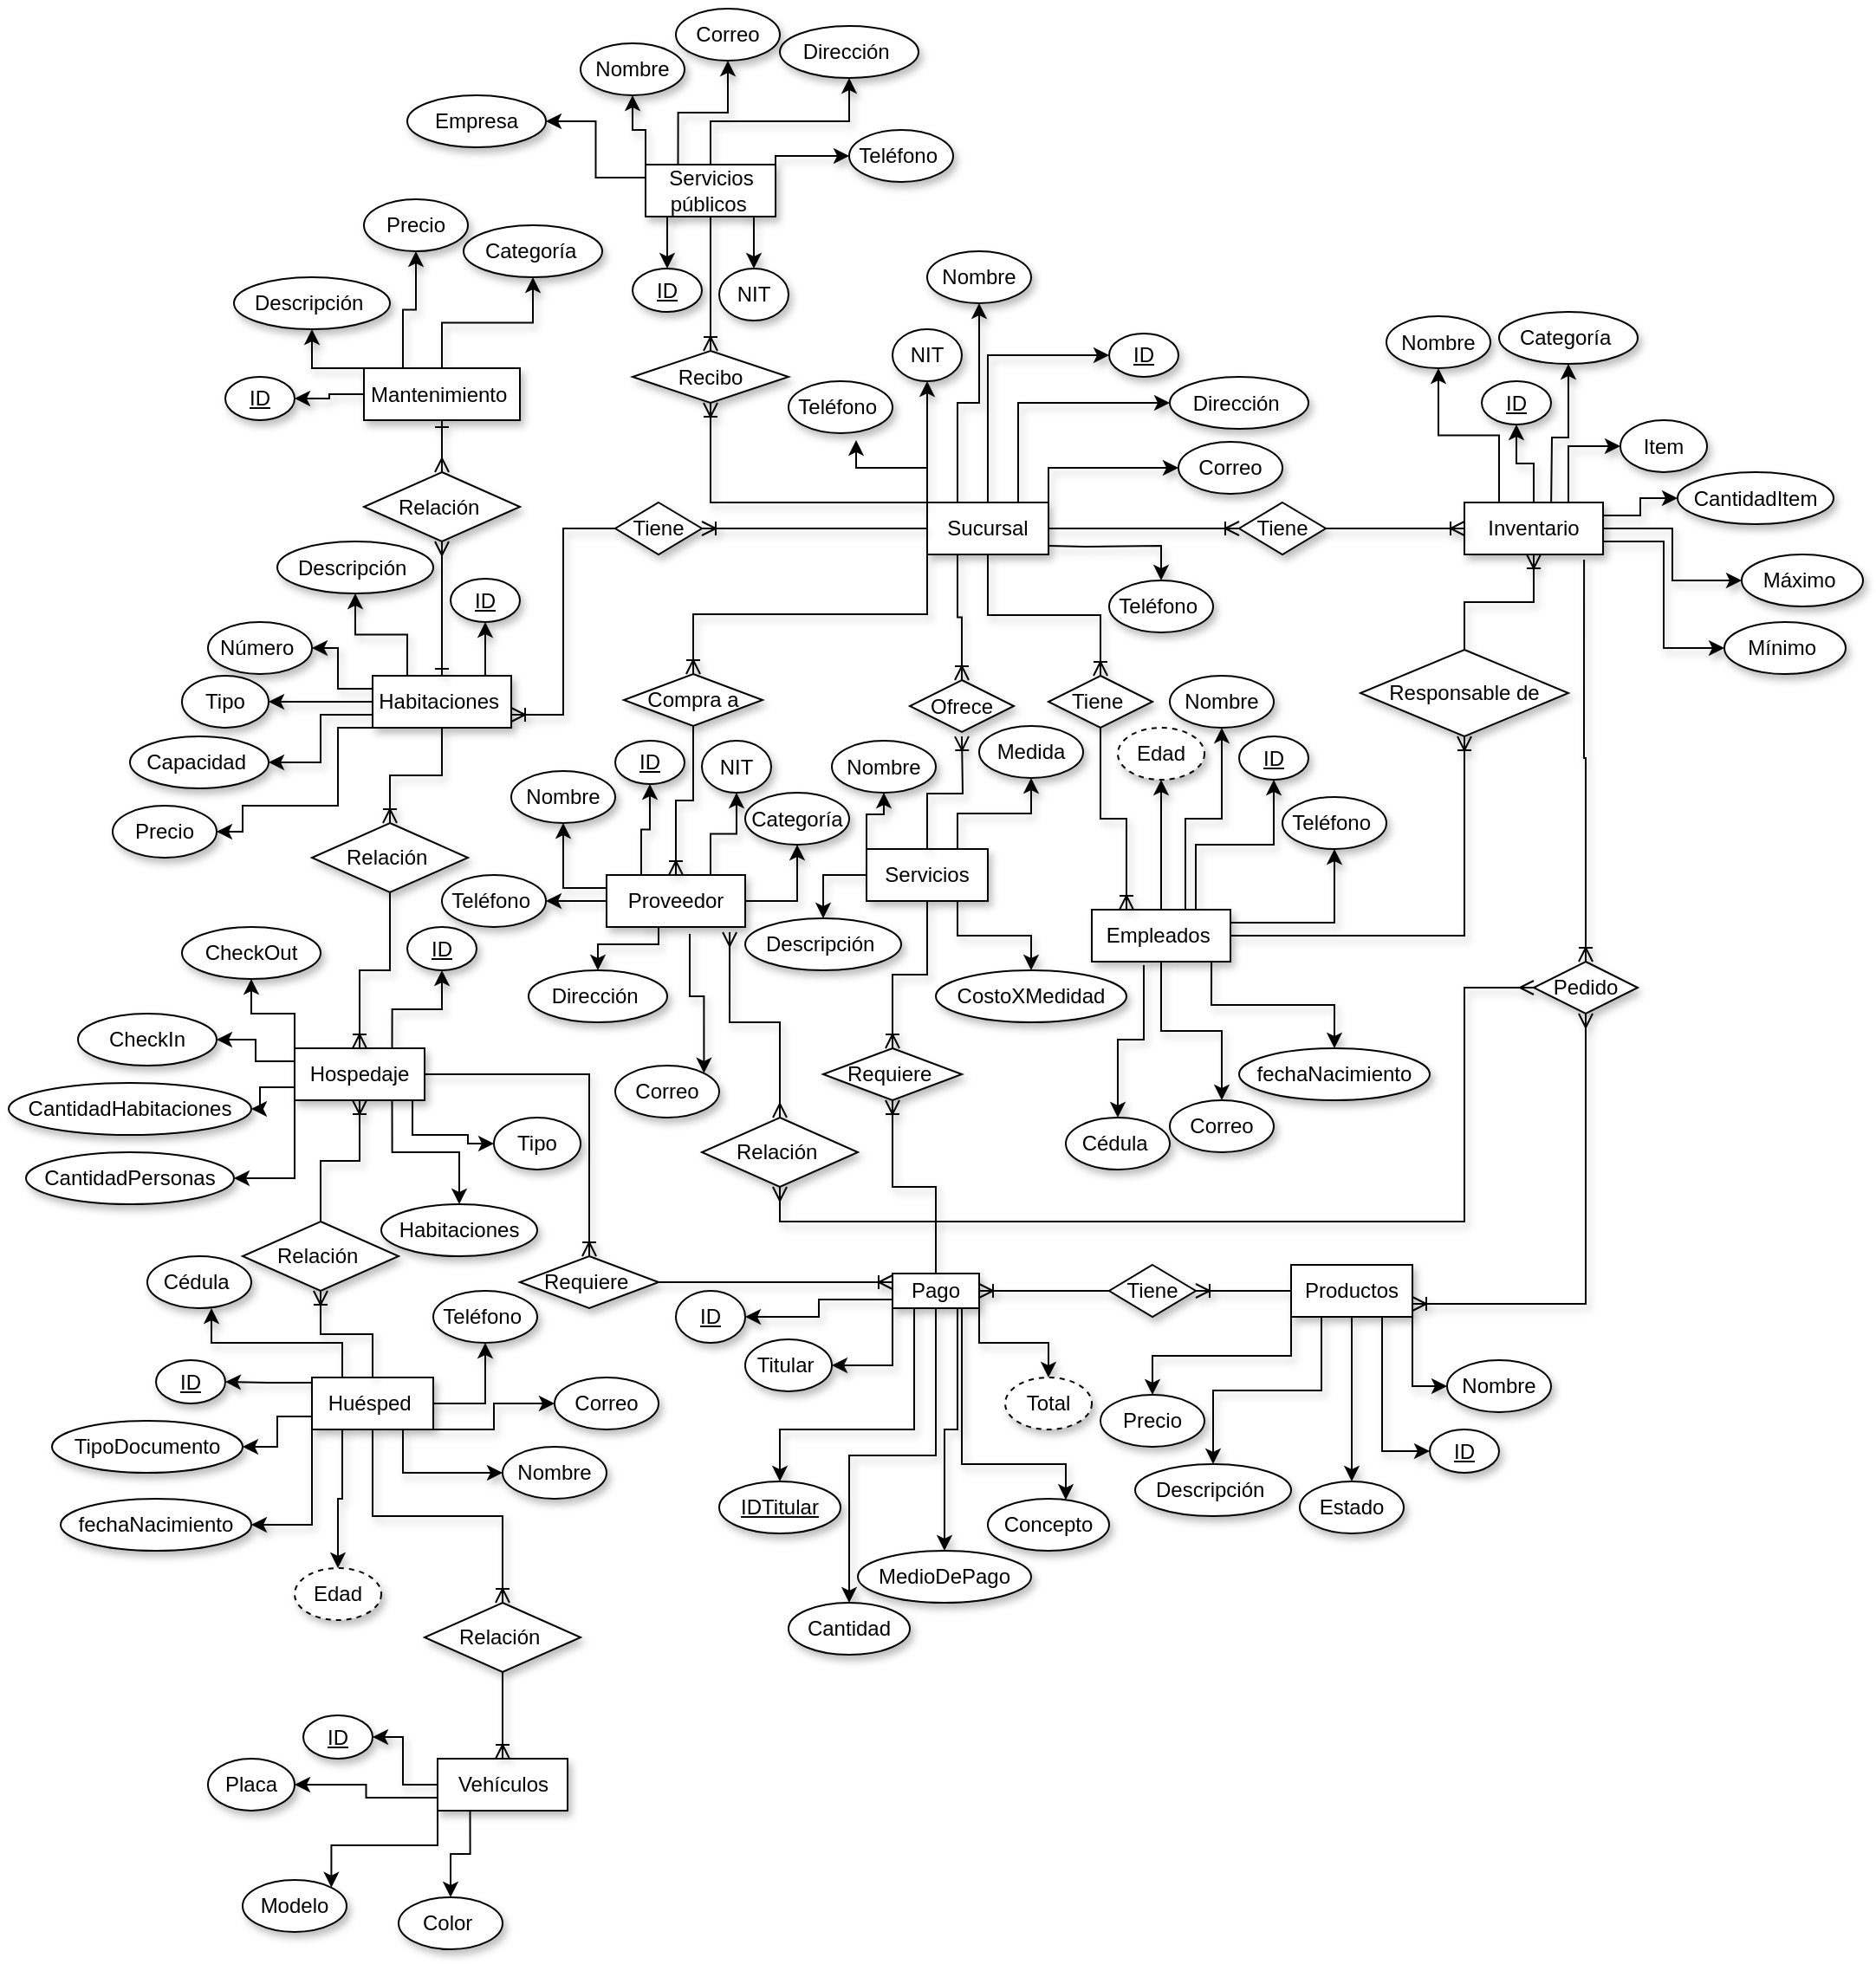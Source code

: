 <mxfile version="22.0.4" type="device">
  <diagram id="R2lEEEUBdFMjLlhIrx00" name="Page-1">
    <mxGraphModel dx="2534" dy="1608" grid="1" gridSize="10" guides="1" tooltips="1" connect="1" arrows="1" fold="1" page="1" pageScale="1" pageWidth="1100" pageHeight="850" math="0" shadow="0" extFonts="Permanent Marker^https://fonts.googleapis.com/css?family=Permanent+Marker">
      <root>
        <mxCell id="0" />
        <mxCell id="1" parent="0" />
        <mxCell id="mSlNE_2HwevDB6tWxFrl-90" style="edgeStyle=orthogonalEdgeStyle;rounded=0;orthogonalLoop=1;jettySize=auto;html=1;exitX=0.5;exitY=0;exitDx=0;exitDy=0;entryX=0;entryY=0.5;entryDx=0;entryDy=0;shadow=1;" parent="1" source="mSlNE_2HwevDB6tWxFrl-1" target="mSlNE_2HwevDB6tWxFrl-75" edge="1">
          <mxGeometry relative="1" as="geometry" />
        </mxCell>
        <mxCell id="mSlNE_2HwevDB6tWxFrl-108" style="edgeStyle=orthogonalEdgeStyle;rounded=0;orthogonalLoop=1;jettySize=auto;html=1;exitX=0.75;exitY=0;exitDx=0;exitDy=0;entryX=0;entryY=0.5;entryDx=0;entryDy=0;shadow=1;" parent="1" source="mSlNE_2HwevDB6tWxFrl-1" target="mSlNE_2HwevDB6tWxFrl-107" edge="1">
          <mxGeometry relative="1" as="geometry" />
        </mxCell>
        <mxCell id="mSlNE_2HwevDB6tWxFrl-112" style="edgeStyle=orthogonalEdgeStyle;rounded=0;orthogonalLoop=1;jettySize=auto;html=1;exitX=0;exitY=0;exitDx=0;exitDy=0;entryX=0.5;entryY=1;entryDx=0;entryDy=0;shadow=1;" parent="1" source="mSlNE_2HwevDB6tWxFrl-1" target="mSlNE_2HwevDB6tWxFrl-111" edge="1">
          <mxGeometry relative="1" as="geometry" />
        </mxCell>
        <mxCell id="mSlNE_2HwevDB6tWxFrl-114" style="edgeStyle=orthogonalEdgeStyle;rounded=0;orthogonalLoop=1;jettySize=auto;html=1;exitX=0.25;exitY=0;exitDx=0;exitDy=0;shadow=1;" parent="1" source="mSlNE_2HwevDB6tWxFrl-1" target="mSlNE_2HwevDB6tWxFrl-113" edge="1">
          <mxGeometry relative="1" as="geometry" />
        </mxCell>
        <mxCell id="mSlNE_2HwevDB6tWxFrl-116" style="edgeStyle=orthogonalEdgeStyle;rounded=0;orthogonalLoop=1;jettySize=auto;html=1;exitX=1;exitY=0;exitDx=0;exitDy=0;entryX=0;entryY=0.5;entryDx=0;entryDy=0;shadow=1;" parent="1" source="mSlNE_2HwevDB6tWxFrl-1" target="mSlNE_2HwevDB6tWxFrl-115" edge="1">
          <mxGeometry relative="1" as="geometry" />
        </mxCell>
        <mxCell id="mSlNE_2HwevDB6tWxFrl-117" style="edgeStyle=orthogonalEdgeStyle;rounded=0;orthogonalLoop=1;jettySize=auto;html=1;entryX=0.5;entryY=0;entryDx=0;entryDy=0;shadow=1;" parent="1" target="mSlNE_2HwevDB6tWxFrl-101" edge="1">
          <mxGeometry relative="1" as="geometry">
            <mxPoint x="350" y="80" as="sourcePoint" />
          </mxGeometry>
        </mxCell>
        <mxCell id="mSlNE_2HwevDB6tWxFrl-1" value="Sucursal" style="whiteSpace=wrap;html=1;align=center;shadow=1;" parent="1" vertex="1">
          <mxGeometry x="280" y="55" width="70" height="30" as="geometry" />
        </mxCell>
        <mxCell id="mSlNE_2HwevDB6tWxFrl-95" style="edgeStyle=orthogonalEdgeStyle;rounded=0;orthogonalLoop=1;jettySize=auto;html=1;exitX=0.25;exitY=0;exitDx=0;exitDy=0;shadow=1;" parent="1" source="mSlNE_2HwevDB6tWxFrl-2" target="mSlNE_2HwevDB6tWxFrl-74" edge="1">
          <mxGeometry relative="1" as="geometry" />
        </mxCell>
        <mxCell id="mSlNE_2HwevDB6tWxFrl-97" style="edgeStyle=orthogonalEdgeStyle;rounded=0;orthogonalLoop=1;jettySize=auto;html=1;exitX=0;exitY=0.25;exitDx=0;exitDy=0;entryX=0.5;entryY=1;entryDx=0;entryDy=0;shadow=1;" parent="1" source="mSlNE_2HwevDB6tWxFrl-2" target="mSlNE_2HwevDB6tWxFrl-96" edge="1">
          <mxGeometry relative="1" as="geometry" />
        </mxCell>
        <mxCell id="mSlNE_2HwevDB6tWxFrl-104" style="edgeStyle=orthogonalEdgeStyle;rounded=0;orthogonalLoop=1;jettySize=auto;html=1;exitX=0.75;exitY=0;exitDx=0;exitDy=0;shadow=1;" parent="1" source="mSlNE_2HwevDB6tWxFrl-2" target="mSlNE_2HwevDB6tWxFrl-103" edge="1">
          <mxGeometry relative="1" as="geometry" />
        </mxCell>
        <mxCell id="mSlNE_2HwevDB6tWxFrl-106" style="edgeStyle=orthogonalEdgeStyle;rounded=0;orthogonalLoop=1;jettySize=auto;html=1;exitX=0.6;exitY=1.133;exitDx=0;exitDy=0;entryX=0;entryY=0;entryDx=0;entryDy=0;shadow=1;exitPerimeter=0;" parent="1" source="mSlNE_2HwevDB6tWxFrl-2" target="mSlNE_2HwevDB6tWxFrl-105" edge="1">
          <mxGeometry relative="1" as="geometry" />
        </mxCell>
        <mxCell id="mSlNE_2HwevDB6tWxFrl-110" style="edgeStyle=orthogonalEdgeStyle;rounded=0;orthogonalLoop=1;jettySize=auto;html=1;exitX=0.25;exitY=1;exitDx=0;exitDy=0;shadow=1;" parent="1" source="mSlNE_2HwevDB6tWxFrl-2" target="mSlNE_2HwevDB6tWxFrl-109" edge="1">
          <mxGeometry relative="1" as="geometry">
            <Array as="points">
              <mxPoint x="125" y="310" />
              <mxPoint x="90" y="310" />
            </Array>
          </mxGeometry>
        </mxCell>
        <mxCell id="mSlNE_2HwevDB6tWxFrl-119" style="edgeStyle=orthogonalEdgeStyle;rounded=0;orthogonalLoop=1;jettySize=auto;html=1;exitX=0;exitY=0.5;exitDx=0;exitDy=0;entryX=1;entryY=0.5;entryDx=0;entryDy=0;shadow=1;" parent="1" source="mSlNE_2HwevDB6tWxFrl-2" target="mSlNE_2HwevDB6tWxFrl-118" edge="1">
          <mxGeometry relative="1" as="geometry">
            <mxPoint x="67.5" y="285" as="targetPoint" />
          </mxGeometry>
        </mxCell>
        <mxCell id="mSlNE_2HwevDB6tWxFrl-180" style="edgeStyle=orthogonalEdgeStyle;rounded=0;orthogonalLoop=1;jettySize=auto;html=1;exitX=1;exitY=0.5;exitDx=0;exitDy=0;entryX=0.5;entryY=1;entryDx=0;entryDy=0;shadow=1;" parent="1" source="mSlNE_2HwevDB6tWxFrl-2" target="mSlNE_2HwevDB6tWxFrl-179" edge="1">
          <mxGeometry relative="1" as="geometry" />
        </mxCell>
        <mxCell id="mSlNE_2HwevDB6tWxFrl-2" value="Proveedor" style="whiteSpace=wrap;html=1;align=center;shadow=1;" parent="1" vertex="1">
          <mxGeometry x="95" y="270" width="80" height="30" as="geometry" />
        </mxCell>
        <mxCell id="mSlNE_2HwevDB6tWxFrl-89" style="edgeStyle=orthogonalEdgeStyle;rounded=0;orthogonalLoop=1;jettySize=auto;html=1;entryX=0.5;entryY=1;entryDx=0;entryDy=0;exitX=0.75;exitY=0;exitDx=0;exitDy=0;shadow=1;" parent="1" source="mSlNE_2HwevDB6tWxFrl-3" target="mSlNE_2HwevDB6tWxFrl-66" edge="1">
          <mxGeometry relative="1" as="geometry">
            <mxPoint x="-30" y="160" as="sourcePoint" />
          </mxGeometry>
        </mxCell>
        <mxCell id="mSlNE_2HwevDB6tWxFrl-182" style="edgeStyle=orthogonalEdgeStyle;rounded=0;orthogonalLoop=1;jettySize=auto;html=1;exitX=0;exitY=0.25;exitDx=0;exitDy=0;entryX=1;entryY=0.5;entryDx=0;entryDy=0;shadow=1;" parent="1" source="mSlNE_2HwevDB6tWxFrl-3" target="mSlNE_2HwevDB6tWxFrl-181" edge="1">
          <mxGeometry relative="1" as="geometry" />
        </mxCell>
        <mxCell id="1jEjLnXPpBsbDHWZ4coB-38" style="edgeStyle=orthogonalEdgeStyle;rounded=0;orthogonalLoop=1;jettySize=auto;html=1;exitX=0;exitY=0.5;exitDx=0;exitDy=0;entryX=1;entryY=0.5;entryDx=0;entryDy=0;shadow=1;" parent="1" source="mSlNE_2HwevDB6tWxFrl-3" target="1jEjLnXPpBsbDHWZ4coB-37" edge="1">
          <mxGeometry relative="1" as="geometry" />
        </mxCell>
        <mxCell id="1jEjLnXPpBsbDHWZ4coB-39" style="edgeStyle=orthogonalEdgeStyle;rounded=0;orthogonalLoop=1;jettySize=auto;html=1;exitX=0;exitY=0.75;exitDx=0;exitDy=0;entryX=1;entryY=0.5;entryDx=0;entryDy=0;shadow=1;" parent="1" source="mSlNE_2HwevDB6tWxFrl-3" target="1jEjLnXPpBsbDHWZ4coB-40" edge="1">
          <mxGeometry relative="1" as="geometry">
            <mxPoint x="-70" y="210" as="targetPoint" />
          </mxGeometry>
        </mxCell>
        <mxCell id="1jEjLnXPpBsbDHWZ4coB-41" style="edgeStyle=orthogonalEdgeStyle;rounded=0;orthogonalLoop=1;jettySize=auto;html=1;exitX=0.25;exitY=0;exitDx=0;exitDy=0;entryX=0.5;entryY=1;entryDx=0;entryDy=0;shadow=1;" parent="1" source="mSlNE_2HwevDB6tWxFrl-3" target="1jEjLnXPpBsbDHWZ4coB-42" edge="1">
          <mxGeometry relative="1" as="geometry">
            <mxPoint x="-50" y="220" as="targetPoint" />
          </mxGeometry>
        </mxCell>
        <mxCell id="1jEjLnXPpBsbDHWZ4coB-63" style="edgeStyle=orthogonalEdgeStyle;rounded=0;orthogonalLoop=1;jettySize=auto;html=1;exitX=0;exitY=1;exitDx=0;exitDy=0;entryX=1;entryY=0.5;entryDx=0;entryDy=0;" parent="1" source="mSlNE_2HwevDB6tWxFrl-3" target="1jEjLnXPpBsbDHWZ4coB-62" edge="1">
          <mxGeometry relative="1" as="geometry">
            <Array as="points">
              <mxPoint x="-60" y="185" />
              <mxPoint x="-60" y="230" />
              <mxPoint x="-115" y="230" />
            </Array>
          </mxGeometry>
        </mxCell>
        <mxCell id="mSlNE_2HwevDB6tWxFrl-3" value="Habitaciones&amp;nbsp;" style="whiteSpace=wrap;html=1;align=center;shadow=1;" parent="1" vertex="1">
          <mxGeometry x="-40" y="155" width="80" height="30" as="geometry" />
        </mxCell>
        <mxCell id="mSlNE_2HwevDB6tWxFrl-91" style="edgeStyle=orthogonalEdgeStyle;rounded=0;orthogonalLoop=1;jettySize=auto;html=1;exitX=0.75;exitY=0;exitDx=0;exitDy=0;shadow=1;" parent="1" source="mSlNE_2HwevDB6tWxFrl-4" target="mSlNE_2HwevDB6tWxFrl-67" edge="1">
          <mxGeometry relative="1" as="geometry" />
        </mxCell>
        <mxCell id="1jEjLnXPpBsbDHWZ4coB-47" style="edgeStyle=orthogonalEdgeStyle;rounded=0;orthogonalLoop=1;jettySize=auto;html=1;exitX=0;exitY=0.75;exitDx=0;exitDy=0;" parent="1" source="mSlNE_2HwevDB6tWxFrl-4" target="1jEjLnXPpBsbDHWZ4coB-45" edge="1">
          <mxGeometry relative="1" as="geometry" />
        </mxCell>
        <mxCell id="1jEjLnXPpBsbDHWZ4coB-48" style="edgeStyle=orthogonalEdgeStyle;rounded=0;orthogonalLoop=1;jettySize=auto;html=1;exitX=0;exitY=0.25;exitDx=0;exitDy=0;entryX=1;entryY=0.5;entryDx=0;entryDy=0;" parent="1" source="mSlNE_2HwevDB6tWxFrl-4" target="1jEjLnXPpBsbDHWZ4coB-43" edge="1">
          <mxGeometry relative="1" as="geometry" />
        </mxCell>
        <mxCell id="1jEjLnXPpBsbDHWZ4coB-49" style="edgeStyle=orthogonalEdgeStyle;rounded=0;orthogonalLoop=1;jettySize=auto;html=1;exitX=0;exitY=0;exitDx=0;exitDy=0;" parent="1" source="mSlNE_2HwevDB6tWxFrl-4" target="1jEjLnXPpBsbDHWZ4coB-44" edge="1">
          <mxGeometry relative="1" as="geometry" />
        </mxCell>
        <mxCell id="1jEjLnXPpBsbDHWZ4coB-51" style="edgeStyle=orthogonalEdgeStyle;rounded=0;orthogonalLoop=1;jettySize=auto;html=1;exitX=0;exitY=1;exitDx=0;exitDy=0;entryX=1;entryY=0.5;entryDx=0;entryDy=0;" parent="1" source="mSlNE_2HwevDB6tWxFrl-4" target="1jEjLnXPpBsbDHWZ4coB-50" edge="1">
          <mxGeometry relative="1" as="geometry" />
        </mxCell>
        <mxCell id="1jEjLnXPpBsbDHWZ4coB-64" style="edgeStyle=orthogonalEdgeStyle;rounded=0;orthogonalLoop=1;jettySize=auto;html=1;exitX=0.75;exitY=1;exitDx=0;exitDy=0;" parent="1" source="mSlNE_2HwevDB6tWxFrl-4" target="1jEjLnXPpBsbDHWZ4coB-65" edge="1">
          <mxGeometry relative="1" as="geometry">
            <mxPoint x="-29" y="430" as="targetPoint" />
          </mxGeometry>
        </mxCell>
        <mxCell id="1jEjLnXPpBsbDHWZ4coB-67" style="edgeStyle=orthogonalEdgeStyle;rounded=0;orthogonalLoop=1;jettySize=auto;html=1;exitX=0.907;exitY=0.967;exitDx=0;exitDy=0;entryX=0;entryY=0.5;entryDx=0;entryDy=0;exitPerimeter=0;" parent="1" source="mSlNE_2HwevDB6tWxFrl-4" target="1jEjLnXPpBsbDHWZ4coB-66" edge="1">
          <mxGeometry relative="1" as="geometry">
            <Array as="points">
              <mxPoint x="-17" y="420" />
              <mxPoint x="15" y="420" />
            </Array>
          </mxGeometry>
        </mxCell>
        <mxCell id="mSlNE_2HwevDB6tWxFrl-4" value="Hospedaje" style="whiteSpace=wrap;html=1;align=center;shadow=1;" parent="1" vertex="1">
          <mxGeometry x="-85" y="370" width="75" height="30" as="geometry" />
        </mxCell>
        <mxCell id="mSlNE_2HwevDB6tWxFrl-64" style="edgeStyle=orthogonalEdgeStyle;rounded=0;orthogonalLoop=1;jettySize=auto;html=1;exitX=0;exitY=0.5;exitDx=0;exitDy=0;entryX=1;entryY=0.5;entryDx=0;entryDy=0;shadow=1;" parent="1" source="mSlNE_2HwevDB6tWxFrl-5" target="mSlNE_2HwevDB6tWxFrl-63" edge="1">
          <mxGeometry relative="1" as="geometry" />
        </mxCell>
        <mxCell id="1jEjLnXPpBsbDHWZ4coB-31" style="edgeStyle=orthogonalEdgeStyle;rounded=0;orthogonalLoop=1;jettySize=auto;html=1;exitX=0;exitY=0;exitDx=0;exitDy=0;entryX=0.5;entryY=1;entryDx=0;entryDy=0;shadow=1;" parent="1" source="mSlNE_2HwevDB6tWxFrl-5" target="1jEjLnXPpBsbDHWZ4coB-29" edge="1">
          <mxGeometry relative="1" as="geometry" />
        </mxCell>
        <mxCell id="1jEjLnXPpBsbDHWZ4coB-32" style="edgeStyle=orthogonalEdgeStyle;rounded=0;orthogonalLoop=1;jettySize=auto;html=1;exitX=0.25;exitY=0;exitDx=0;exitDy=0;entryX=0.5;entryY=1;entryDx=0;entryDy=0;shadow=1;" parent="1" source="mSlNE_2HwevDB6tWxFrl-5" target="1jEjLnXPpBsbDHWZ4coB-30" edge="1">
          <mxGeometry relative="1" as="geometry" />
        </mxCell>
        <mxCell id="1jEjLnXPpBsbDHWZ4coB-35" style="edgeStyle=orthogonalEdgeStyle;rounded=0;orthogonalLoop=1;jettySize=auto;html=1;exitX=0.5;exitY=0;exitDx=0;exitDy=0;entryX=0.5;entryY=1;entryDx=0;entryDy=0;shadow=1;" parent="1" source="mSlNE_2HwevDB6tWxFrl-5" target="1jEjLnXPpBsbDHWZ4coB-34" edge="1">
          <mxGeometry relative="1" as="geometry" />
        </mxCell>
        <mxCell id="mSlNE_2HwevDB6tWxFrl-5" value="Mantenimiento&amp;nbsp;" style="whiteSpace=wrap;html=1;align=center;rounded=0;shadow=1;" parent="1" vertex="1">
          <mxGeometry x="-45" y="-22.5" width="90" height="30" as="geometry" />
        </mxCell>
        <mxCell id="mSlNE_2HwevDB6tWxFrl-120" style="edgeStyle=orthogonalEdgeStyle;rounded=0;orthogonalLoop=1;jettySize=auto;html=1;exitX=0.5;exitY=0;exitDx=0;exitDy=0;entryX=0.5;entryY=1;entryDx=0;entryDy=0;shadow=1;" parent="1" source="mSlNE_2HwevDB6tWxFrl-6" target="mSlNE_2HwevDB6tWxFrl-72" edge="1">
          <mxGeometry relative="1" as="geometry" />
        </mxCell>
        <mxCell id="mSlNE_2HwevDB6tWxFrl-123" style="edgeStyle=orthogonalEdgeStyle;rounded=0;orthogonalLoop=1;jettySize=auto;html=1;entryX=0.5;entryY=1;entryDx=0;entryDy=0;shadow=1;" parent="1" target="mSlNE_2HwevDB6tWxFrl-122" edge="1">
          <mxGeometry relative="1" as="geometry">
            <mxPoint x="640" y="60" as="sourcePoint" />
          </mxGeometry>
        </mxCell>
        <mxCell id="mSlNE_2HwevDB6tWxFrl-125" style="edgeStyle=orthogonalEdgeStyle;rounded=0;orthogonalLoop=1;jettySize=auto;html=1;exitX=0.75;exitY=0;exitDx=0;exitDy=0;entryX=0;entryY=0.5;entryDx=0;entryDy=0;shadow=1;" parent="1" source="mSlNE_2HwevDB6tWxFrl-6" target="mSlNE_2HwevDB6tWxFrl-124" edge="1">
          <mxGeometry relative="1" as="geometry">
            <mxPoint x="660" y="30" as="targetPoint" />
          </mxGeometry>
        </mxCell>
        <mxCell id="mSlNE_2HwevDB6tWxFrl-127" style="edgeStyle=orthogonalEdgeStyle;rounded=0;orthogonalLoop=1;jettySize=auto;html=1;exitX=1;exitY=0.25;exitDx=0;exitDy=0;shadow=1;" parent="1" source="mSlNE_2HwevDB6tWxFrl-6" target="mSlNE_2HwevDB6tWxFrl-126" edge="1">
          <mxGeometry relative="1" as="geometry" />
        </mxCell>
        <mxCell id="mSlNE_2HwevDB6tWxFrl-129" style="edgeStyle=orthogonalEdgeStyle;rounded=0;orthogonalLoop=1;jettySize=auto;html=1;exitX=1;exitY=0.5;exitDx=0;exitDy=0;entryX=0;entryY=0.5;entryDx=0;entryDy=0;shadow=1;" parent="1" source="mSlNE_2HwevDB6tWxFrl-6" target="mSlNE_2HwevDB6tWxFrl-128" edge="1">
          <mxGeometry relative="1" as="geometry" />
        </mxCell>
        <mxCell id="mSlNE_2HwevDB6tWxFrl-131" style="edgeStyle=orthogonalEdgeStyle;rounded=0;orthogonalLoop=1;jettySize=auto;html=1;exitX=1;exitY=0.75;exitDx=0;exitDy=0;entryX=0;entryY=0.5;entryDx=0;entryDy=0;shadow=1;" parent="1" source="mSlNE_2HwevDB6tWxFrl-6" target="mSlNE_2HwevDB6tWxFrl-130" edge="1">
          <mxGeometry relative="1" as="geometry" />
        </mxCell>
        <mxCell id="sG3nrbQRyBPmfrfPCZkz-4" style="edgeStyle=orthogonalEdgeStyle;rounded=0;orthogonalLoop=1;jettySize=auto;html=1;exitX=0.25;exitY=0;exitDx=0;exitDy=0;entryX=0.5;entryY=1;entryDx=0;entryDy=0;" parent="1" source="mSlNE_2HwevDB6tWxFrl-6" target="sG3nrbQRyBPmfrfPCZkz-3" edge="1">
          <mxGeometry relative="1" as="geometry" />
        </mxCell>
        <mxCell id="mSlNE_2HwevDB6tWxFrl-6" value="Inventario" style="whiteSpace=wrap;html=1;align=center;shadow=1;" parent="1" vertex="1">
          <mxGeometry x="590" y="55" width="80" height="30" as="geometry" />
        </mxCell>
        <mxCell id="mSlNE_2HwevDB6tWxFrl-132" style="edgeStyle=orthogonalEdgeStyle;rounded=0;orthogonalLoop=1;jettySize=auto;html=1;exitX=0.75;exitY=1;exitDx=0;exitDy=0;entryX=0;entryY=0.5;entryDx=0;entryDy=0;shadow=1;" parent="1" source="mSlNE_2HwevDB6tWxFrl-7" target="mSlNE_2HwevDB6tWxFrl-71" edge="1">
          <mxGeometry relative="1" as="geometry" />
        </mxCell>
        <mxCell id="mSlNE_2HwevDB6tWxFrl-134" style="edgeStyle=orthogonalEdgeStyle;rounded=0;orthogonalLoop=1;jettySize=auto;html=1;exitX=0.5;exitY=1;exitDx=0;exitDy=0;entryX=0.5;entryY=0;entryDx=0;entryDy=0;shadow=1;" parent="1" source="mSlNE_2HwevDB6tWxFrl-7" target="mSlNE_2HwevDB6tWxFrl-133" edge="1">
          <mxGeometry relative="1" as="geometry" />
        </mxCell>
        <mxCell id="mSlNE_2HwevDB6tWxFrl-136" style="edgeStyle=orthogonalEdgeStyle;rounded=0;orthogonalLoop=1;jettySize=auto;html=1;exitX=0;exitY=1;exitDx=0;exitDy=0;shadow=1;" parent="1" source="mSlNE_2HwevDB6tWxFrl-7" target="mSlNE_2HwevDB6tWxFrl-135" edge="1">
          <mxGeometry relative="1" as="geometry" />
        </mxCell>
        <mxCell id="mSlNE_2HwevDB6tWxFrl-138" style="edgeStyle=orthogonalEdgeStyle;rounded=0;orthogonalLoop=1;jettySize=auto;html=1;exitX=0.25;exitY=1;exitDx=0;exitDy=0;entryX=0.5;entryY=0;entryDx=0;entryDy=0;shadow=1;" parent="1" source="mSlNE_2HwevDB6tWxFrl-7" target="mSlNE_2HwevDB6tWxFrl-137" edge="1">
          <mxGeometry relative="1" as="geometry" />
        </mxCell>
        <mxCell id="1jEjLnXPpBsbDHWZ4coB-17" style="edgeStyle=orthogonalEdgeStyle;rounded=0;orthogonalLoop=1;jettySize=auto;html=1;exitX=1;exitY=1;exitDx=0;exitDy=0;entryX=0;entryY=0.5;entryDx=0;entryDy=0;shadow=1;" parent="1" source="mSlNE_2HwevDB6tWxFrl-7" target="1jEjLnXPpBsbDHWZ4coB-16" edge="1">
          <mxGeometry relative="1" as="geometry" />
        </mxCell>
        <mxCell id="mSlNE_2HwevDB6tWxFrl-7" value="Productos" style="whiteSpace=wrap;html=1;align=center;shadow=1;" parent="1" vertex="1">
          <mxGeometry x="490" y="495" width="70" height="30" as="geometry" />
        </mxCell>
        <mxCell id="mSlNE_2HwevDB6tWxFrl-94" style="edgeStyle=orthogonalEdgeStyle;rounded=0;orthogonalLoop=1;jettySize=auto;html=1;exitX=0;exitY=0.75;exitDx=0;exitDy=0;entryX=0.5;entryY=0;entryDx=0;entryDy=0;shadow=1;" parent="1" source="mSlNE_2HwevDB6tWxFrl-8" target="mSlNE_2HwevDB6tWxFrl-70" edge="1">
          <mxGeometry relative="1" as="geometry" />
        </mxCell>
        <mxCell id="mSlNE_2HwevDB6tWxFrl-140" style="edgeStyle=orthogonalEdgeStyle;rounded=0;orthogonalLoop=1;jettySize=auto;html=1;exitX=1;exitY=1;exitDx=0;exitDy=0;entryX=0.5;entryY=0;entryDx=0;entryDy=0;shadow=1;" parent="1" source="mSlNE_2HwevDB6tWxFrl-8" target="mSlNE_2HwevDB6tWxFrl-159" edge="1">
          <mxGeometry relative="1" as="geometry">
            <mxPoint x="335" y="595" as="targetPoint" />
          </mxGeometry>
        </mxCell>
        <mxCell id="mSlNE_2HwevDB6tWxFrl-141" style="edgeStyle=orthogonalEdgeStyle;rounded=0;orthogonalLoop=1;jettySize=auto;html=1;shadow=1;" parent="1" target="mSlNE_2HwevDB6tWxFrl-142" edge="1">
          <mxGeometry relative="1" as="geometry">
            <mxPoint x="330" y="640" as="targetPoint" />
            <mxPoint x="300" y="520" as="sourcePoint" />
            <Array as="points">
              <mxPoint x="300" y="610" />
              <mxPoint x="360" y="610" />
            </Array>
          </mxGeometry>
        </mxCell>
        <mxCell id="mSlNE_2HwevDB6tWxFrl-143" style="edgeStyle=orthogonalEdgeStyle;rounded=0;orthogonalLoop=1;jettySize=auto;html=1;exitX=0;exitY=1;exitDx=0;exitDy=0;entryX=1;entryY=0.5;entryDx=0;entryDy=0;shadow=1;" parent="1" source="mSlNE_2HwevDB6tWxFrl-8" target="mSlNE_2HwevDB6tWxFrl-144" edge="1">
          <mxGeometry relative="1" as="geometry">
            <mxPoint x="210" y="600" as="targetPoint" />
          </mxGeometry>
        </mxCell>
        <mxCell id="mSlNE_2HwevDB6tWxFrl-145" style="edgeStyle=orthogonalEdgeStyle;rounded=0;orthogonalLoop=1;jettySize=auto;html=1;exitX=0.25;exitY=1;exitDx=0;exitDy=0;entryX=0;entryY=0.5;entryDx=0;entryDy=0;shadow=1;" parent="1" source="mSlNE_2HwevDB6tWxFrl-8" target="mSlNE_2HwevDB6tWxFrl-146" edge="1">
          <mxGeometry relative="1" as="geometry">
            <mxPoint x="300" y="650" as="targetPoint" />
            <Array as="points">
              <mxPoint x="273" y="590" />
              <mxPoint x="195" y="590" />
            </Array>
          </mxGeometry>
        </mxCell>
        <mxCell id="mSlNE_2HwevDB6tWxFrl-160" style="edgeStyle=orthogonalEdgeStyle;rounded=0;orthogonalLoop=1;jettySize=auto;html=1;exitX=0.5;exitY=1;exitDx=0;exitDy=0;entryX=0.5;entryY=0;entryDx=0;entryDy=0;shadow=1;" parent="1" source="mSlNE_2HwevDB6tWxFrl-8" target="mSlNE_2HwevDB6tWxFrl-161" edge="1">
          <mxGeometry relative="1" as="geometry">
            <mxPoint x="280" y="610" as="targetPoint" />
          </mxGeometry>
        </mxCell>
        <mxCell id="1jEjLnXPpBsbDHWZ4coB-19" style="edgeStyle=orthogonalEdgeStyle;rounded=0;orthogonalLoop=1;jettySize=auto;html=1;exitX=0.75;exitY=1;exitDx=0;exitDy=0;entryX=0.5;entryY=0;entryDx=0;entryDy=0;shadow=1;" parent="1" source="mSlNE_2HwevDB6tWxFrl-8" target="1jEjLnXPpBsbDHWZ4coB-20" edge="1">
          <mxGeometry relative="1" as="geometry">
            <mxPoint x="290" y="650" as="targetPoint" />
          </mxGeometry>
        </mxCell>
        <mxCell id="mSlNE_2HwevDB6tWxFrl-8" value="Pago" style="whiteSpace=wrap;html=1;align=center;shadow=1;" parent="1" vertex="1">
          <mxGeometry x="260" y="500" width="50" height="20" as="geometry" />
        </mxCell>
        <mxCell id="mSlNE_2HwevDB6tWxFrl-93" style="edgeStyle=orthogonalEdgeStyle;rounded=0;orthogonalLoop=1;jettySize=auto;html=1;exitX=0;exitY=0.5;exitDx=0;exitDy=0;entryX=1;entryY=0.5;entryDx=0;entryDy=0;shadow=1;" parent="1" source="mSlNE_2HwevDB6tWxFrl-10" target="mSlNE_2HwevDB6tWxFrl-69" edge="1">
          <mxGeometry relative="1" as="geometry" />
        </mxCell>
        <mxCell id="1jEjLnXPpBsbDHWZ4coB-54" style="edgeStyle=orthogonalEdgeStyle;rounded=0;orthogonalLoop=1;jettySize=auto;html=1;exitX=0;exitY=0.75;exitDx=0;exitDy=0;entryX=1;entryY=0.5;entryDx=0;entryDy=0;" parent="1" source="mSlNE_2HwevDB6tWxFrl-10" target="1jEjLnXPpBsbDHWZ4coB-55" edge="1">
          <mxGeometry relative="1" as="geometry">
            <mxPoint x="-40" y="810" as="targetPoint" />
          </mxGeometry>
        </mxCell>
        <mxCell id="1jEjLnXPpBsbDHWZ4coB-57" style="edgeStyle=orthogonalEdgeStyle;rounded=0;orthogonalLoop=1;jettySize=auto;html=1;exitX=0;exitY=1;exitDx=0;exitDy=0;entryX=1;entryY=0;entryDx=0;entryDy=0;" parent="1" source="mSlNE_2HwevDB6tWxFrl-10" target="1jEjLnXPpBsbDHWZ4coB-56" edge="1">
          <mxGeometry relative="1" as="geometry" />
        </mxCell>
        <mxCell id="1jEjLnXPpBsbDHWZ4coB-58" style="edgeStyle=orthogonalEdgeStyle;rounded=0;orthogonalLoop=1;jettySize=auto;html=1;exitX=0.25;exitY=1;exitDx=0;exitDy=0;entryX=0.5;entryY=0;entryDx=0;entryDy=0;" parent="1" source="mSlNE_2HwevDB6tWxFrl-10" target="1jEjLnXPpBsbDHWZ4coB-59" edge="1">
          <mxGeometry relative="1" as="geometry">
            <mxPoint x="16" y="840" as="targetPoint" />
          </mxGeometry>
        </mxCell>
        <mxCell id="mSlNE_2HwevDB6tWxFrl-10" value="Vehículos" style="whiteSpace=wrap;html=1;align=center;shadow=1;" parent="1" vertex="1">
          <mxGeometry x="-2.5" y="780" width="75" height="30" as="geometry" />
        </mxCell>
        <mxCell id="mSlNE_2HwevDB6tWxFrl-92" style="edgeStyle=orthogonalEdgeStyle;rounded=0;orthogonalLoop=1;jettySize=auto;html=1;exitX=0;exitY=0;exitDx=0;exitDy=0;entryX=1;entryY=0.5;entryDx=0;entryDy=0;shadow=1;" parent="1" source="mSlNE_2HwevDB6tWxFrl-11" target="mSlNE_2HwevDB6tWxFrl-68" edge="1">
          <mxGeometry relative="1" as="geometry">
            <Array as="points">
              <mxPoint x="-75" y="563" />
              <mxPoint x="-100" y="563" />
            </Array>
          </mxGeometry>
        </mxCell>
        <mxCell id="mSlNE_2HwevDB6tWxFrl-153" style="edgeStyle=orthogonalEdgeStyle;rounded=0;orthogonalLoop=1;jettySize=auto;html=1;exitX=0.25;exitY=1;exitDx=0;exitDy=0;shadow=1;" parent="1" source="mSlNE_2HwevDB6tWxFrl-11" target="mSlNE_2HwevDB6tWxFrl-152" edge="1">
          <mxGeometry relative="1" as="geometry" />
        </mxCell>
        <mxCell id="mSlNE_2HwevDB6tWxFrl-154" style="edgeStyle=orthogonalEdgeStyle;rounded=0;orthogonalLoop=1;jettySize=auto;html=1;exitX=0.75;exitY=1;exitDx=0;exitDy=0;entryX=0;entryY=0.5;entryDx=0;entryDy=0;shadow=1;" parent="1" source="mSlNE_2HwevDB6tWxFrl-11" target="mSlNE_2HwevDB6tWxFrl-147" edge="1">
          <mxGeometry relative="1" as="geometry" />
        </mxCell>
        <mxCell id="mSlNE_2HwevDB6tWxFrl-155" style="edgeStyle=orthogonalEdgeStyle;rounded=0;orthogonalLoop=1;jettySize=auto;html=1;exitX=1;exitY=1;exitDx=0;exitDy=0;entryX=0;entryY=0.5;entryDx=0;entryDy=0;shadow=1;" parent="1" source="mSlNE_2HwevDB6tWxFrl-11" target="mSlNE_2HwevDB6tWxFrl-150" edge="1">
          <mxGeometry relative="1" as="geometry">
            <Array as="points">
              <mxPoint x="30" y="590" />
              <mxPoint x="30" y="575" />
            </Array>
          </mxGeometry>
        </mxCell>
        <mxCell id="mSlNE_2HwevDB6tWxFrl-156" style="edgeStyle=orthogonalEdgeStyle;rounded=0;orthogonalLoop=1;jettySize=auto;html=1;exitX=1;exitY=0.5;exitDx=0;exitDy=0;entryX=0.5;entryY=1;entryDx=0;entryDy=0;shadow=1;" parent="1" source="mSlNE_2HwevDB6tWxFrl-11" target="mSlNE_2HwevDB6tWxFrl-148" edge="1">
          <mxGeometry relative="1" as="geometry" />
        </mxCell>
        <mxCell id="mSlNE_2HwevDB6tWxFrl-157" style="edgeStyle=orthogonalEdgeStyle;rounded=0;orthogonalLoop=1;jettySize=auto;html=1;exitX=0;exitY=1;exitDx=0;exitDy=0;entryX=1;entryY=0.5;entryDx=0;entryDy=0;shadow=1;" parent="1" source="mSlNE_2HwevDB6tWxFrl-11" target="mSlNE_2HwevDB6tWxFrl-151" edge="1">
          <mxGeometry relative="1" as="geometry" />
        </mxCell>
        <mxCell id="mSlNE_2HwevDB6tWxFrl-158" style="edgeStyle=orthogonalEdgeStyle;rounded=0;orthogonalLoop=1;jettySize=auto;html=1;exitX=0.25;exitY=0;exitDx=0;exitDy=0;entryX=0.617;entryY=1;entryDx=0;entryDy=0;entryPerimeter=0;shadow=1;" parent="1" source="mSlNE_2HwevDB6tWxFrl-11" target="mSlNE_2HwevDB6tWxFrl-149" edge="1">
          <mxGeometry relative="1" as="geometry" />
        </mxCell>
        <mxCell id="1jEjLnXPpBsbDHWZ4coB-53" style="edgeStyle=orthogonalEdgeStyle;rounded=0;orthogonalLoop=1;jettySize=auto;html=1;exitX=0;exitY=0.75;exitDx=0;exitDy=0;" parent="1" source="mSlNE_2HwevDB6tWxFrl-11" target="1jEjLnXPpBsbDHWZ4coB-52" edge="1">
          <mxGeometry relative="1" as="geometry" />
        </mxCell>
        <mxCell id="mSlNE_2HwevDB6tWxFrl-11" value="Huésped&amp;nbsp;" style="whiteSpace=wrap;html=1;align=center;shadow=1;" parent="1" vertex="1">
          <mxGeometry x="-75" y="560" width="70" height="30" as="geometry" />
        </mxCell>
        <mxCell id="mSlNE_2HwevDB6tWxFrl-82" style="edgeStyle=orthogonalEdgeStyle;rounded=0;orthogonalLoop=1;jettySize=auto;html=1;exitX=0.5;exitY=0;exitDx=0;exitDy=0;entryX=0.5;entryY=1;entryDx=0;entryDy=0;shadow=1;" parent="1" source="mSlNE_2HwevDB6tWxFrl-12" target="mSlNE_2HwevDB6tWxFrl-80" edge="1">
          <mxGeometry relative="1" as="geometry" />
        </mxCell>
        <mxCell id="mSlNE_2HwevDB6tWxFrl-83" style="edgeStyle=orthogonalEdgeStyle;rounded=0;orthogonalLoop=1;jettySize=auto;html=1;exitX=0.5;exitY=1;exitDx=0;exitDy=0;entryX=0.5;entryY=0;entryDx=0;entryDy=0;shadow=1;" parent="1" source="mSlNE_2HwevDB6tWxFrl-12" target="mSlNE_2HwevDB6tWxFrl-78" edge="1">
          <mxGeometry relative="1" as="geometry" />
        </mxCell>
        <mxCell id="mSlNE_2HwevDB6tWxFrl-84" style="edgeStyle=orthogonalEdgeStyle;rounded=0;orthogonalLoop=1;jettySize=auto;html=1;exitX=0.863;exitY=0.967;exitDx=0;exitDy=0;entryX=0.5;entryY=0;entryDx=0;entryDy=0;exitPerimeter=0;shadow=1;" parent="1" source="mSlNE_2HwevDB6tWxFrl-12" target="mSlNE_2HwevDB6tWxFrl-79" edge="1">
          <mxGeometry relative="1" as="geometry" />
        </mxCell>
        <mxCell id="mSlNE_2HwevDB6tWxFrl-85" style="edgeStyle=orthogonalEdgeStyle;rounded=0;orthogonalLoop=1;jettySize=auto;html=1;exitX=0.75;exitY=0;exitDx=0;exitDy=0;entryX=0.5;entryY=1;entryDx=0;entryDy=0;shadow=1;" parent="1" source="mSlNE_2HwevDB6tWxFrl-12" target="mSlNE_2HwevDB6tWxFrl-73" edge="1">
          <mxGeometry relative="1" as="geometry" />
        </mxCell>
        <mxCell id="mSlNE_2HwevDB6tWxFrl-86" style="edgeStyle=orthogonalEdgeStyle;rounded=0;orthogonalLoop=1;jettySize=auto;html=1;exitX=0.375;exitY=1.067;exitDx=0;exitDy=0;exitPerimeter=0;shadow=1;" parent="1" source="mSlNE_2HwevDB6tWxFrl-12" target="mSlNE_2HwevDB6tWxFrl-76" edge="1">
          <mxGeometry relative="1" as="geometry" />
        </mxCell>
        <mxCell id="mSlNE_2HwevDB6tWxFrl-87" style="edgeStyle=orthogonalEdgeStyle;rounded=0;orthogonalLoop=1;jettySize=auto;html=1;exitX=0.675;exitY=0.033;exitDx=0;exitDy=0;entryX=0.5;entryY=1;entryDx=0;entryDy=0;exitPerimeter=0;shadow=1;" parent="1" source="mSlNE_2HwevDB6tWxFrl-12" target="mSlNE_2HwevDB6tWxFrl-65" edge="1">
          <mxGeometry relative="1" as="geometry" />
        </mxCell>
        <mxCell id="mSlNE_2HwevDB6tWxFrl-88" style="edgeStyle=orthogonalEdgeStyle;rounded=0;orthogonalLoop=1;jettySize=auto;html=1;exitX=1;exitY=0.25;exitDx=0;exitDy=0;entryX=0.5;entryY=1;entryDx=0;entryDy=0;shadow=1;" parent="1" source="mSlNE_2HwevDB6tWxFrl-12" target="mSlNE_2HwevDB6tWxFrl-77" edge="1">
          <mxGeometry relative="1" as="geometry" />
        </mxCell>
        <mxCell id="mSlNE_2HwevDB6tWxFrl-12" value="Empleados&amp;nbsp;" style="whiteSpace=wrap;html=1;align=center;shadow=1;" parent="1" vertex="1">
          <mxGeometry x="375" y="290" width="80" height="30" as="geometry" />
        </mxCell>
        <mxCell id="mSlNE_2HwevDB6tWxFrl-17" value="" style="edgeStyle=orthogonalEdgeStyle;fontSize=12;html=1;endArrow=ERoneToMany;rounded=0;entryX=0.5;entryY=0;entryDx=0;entryDy=0;exitX=0.5;exitY=1;exitDx=0;exitDy=0;shadow=1;" parent="1" source="mSlNE_2HwevDB6tWxFrl-38" target="mSlNE_2HwevDB6tWxFrl-4" edge="1">
          <mxGeometry width="100" height="100" relative="1" as="geometry">
            <mxPoint x="130" y="220" as="sourcePoint" />
            <mxPoint x="160" y="100" as="targetPoint" />
          </mxGeometry>
        </mxCell>
        <mxCell id="mSlNE_2HwevDB6tWxFrl-18" value="" style="edgeStyle=orthogonalEdgeStyle;fontSize=12;html=1;endArrow=ERoneToMany;rounded=0;entryX=0.5;entryY=1;entryDx=0;entryDy=0;shadow=1;" parent="1" source="mSlNE_2HwevDB6tWxFrl-40" target="mSlNE_2HwevDB6tWxFrl-4" edge="1">
          <mxGeometry width="100" height="100" relative="1" as="geometry">
            <mxPoint x="130" y="260" as="sourcePoint" />
            <mxPoint x="155" y="330" as="targetPoint" />
          </mxGeometry>
        </mxCell>
        <mxCell id="mSlNE_2HwevDB6tWxFrl-19" value="" style="edgeStyle=orthogonalEdgeStyle;fontSize=12;html=1;endArrow=ERoneToMany;rounded=0;entryX=1;entryY=0.75;entryDx=0;entryDy=0;exitX=0;exitY=0.5;exitDx=0;exitDy=0;shadow=1;" parent="1" source="mSlNE_2HwevDB6tWxFrl-37" target="mSlNE_2HwevDB6tWxFrl-3" edge="1">
          <mxGeometry width="100" height="100" relative="1" as="geometry">
            <mxPoint x="130" y="220" as="sourcePoint" />
            <mxPoint x="160" y="100" as="targetPoint" />
          </mxGeometry>
        </mxCell>
        <mxCell id="mSlNE_2HwevDB6tWxFrl-21" value="" style="edgeStyle=orthogonalEdgeStyle;fontSize=12;html=1;endArrow=ERoneToMany;rounded=0;entryX=0;entryY=0.25;entryDx=0;entryDy=0;shadow=1;exitX=1;exitY=0.5;exitDx=0;exitDy=0;" parent="1" source="mSlNE_2HwevDB6tWxFrl-44" target="mSlNE_2HwevDB6tWxFrl-8" edge="1">
          <mxGeometry width="100" height="100" relative="1" as="geometry">
            <mxPoint x="130" y="260" as="sourcePoint" />
            <mxPoint x="155" y="330" as="targetPoint" />
          </mxGeometry>
        </mxCell>
        <mxCell id="mSlNE_2HwevDB6tWxFrl-23" value="" style="edgeStyle=orthogonalEdgeStyle;fontSize=12;html=1;endArrow=ERoneToMany;rounded=0;entryX=1;entryY=0.5;entryDx=0;entryDy=0;shadow=1;" parent="1" source="mSlNE_2HwevDB6tWxFrl-46" target="mSlNE_2HwevDB6tWxFrl-8" edge="1">
          <mxGeometry width="100" height="100" relative="1" as="geometry">
            <mxPoint x="300" y="520" as="sourcePoint" />
            <mxPoint x="400" y="420" as="targetPoint" />
          </mxGeometry>
        </mxCell>
        <mxCell id="mSlNE_2HwevDB6tWxFrl-24" value="" style="edgeStyle=orthogonalEdgeStyle;fontSize=12;html=1;endArrow=ERoneToMany;rounded=0;entryX=0;entryY=0.5;entryDx=0;entryDy=0;exitX=1;exitY=0.5;exitDx=0;exitDy=0;shadow=1;" parent="1" source="mSlNE_2HwevDB6tWxFrl-58" target="mSlNE_2HwevDB6tWxFrl-6" edge="1">
          <mxGeometry width="100" height="100" relative="1" as="geometry">
            <mxPoint x="130" y="220" as="sourcePoint" />
            <mxPoint x="160" y="100" as="targetPoint" />
          </mxGeometry>
        </mxCell>
        <mxCell id="mSlNE_2HwevDB6tWxFrl-25" value="" style="edgeStyle=orthogonalEdgeStyle;fontSize=12;html=1;endArrow=ERoneToMany;rounded=0;entryX=0.5;entryY=1;entryDx=0;entryDy=0;shadow=1;exitX=0.5;exitY=0;exitDx=0;exitDy=0;" parent="1" source="mSlNE_2HwevDB6tWxFrl-51" target="mSlNE_2HwevDB6tWxFrl-6" edge="1">
          <mxGeometry width="100" height="100" relative="1" as="geometry">
            <mxPoint x="370" y="440" as="sourcePoint" />
            <mxPoint x="470" y="340" as="targetPoint" />
          </mxGeometry>
        </mxCell>
        <mxCell id="mSlNE_2HwevDB6tWxFrl-26" value="" style="edgeStyle=orthogonalEdgeStyle;fontSize=12;html=1;endArrow=ERoneToMany;rounded=0;exitX=0.5;exitY=1;exitDx=0;exitDy=0;shadow=1;" parent="1" source="mSlNE_2HwevDB6tWxFrl-43" target="mSlNE_2HwevDB6tWxFrl-10" edge="1">
          <mxGeometry width="100" height="100" relative="1" as="geometry">
            <mxPoint x="130" y="460" as="sourcePoint" />
            <mxPoint x="155" y="370" as="targetPoint" />
          </mxGeometry>
        </mxCell>
        <mxCell id="mSlNE_2HwevDB6tWxFrl-27" value="" style="edgeStyle=orthogonalEdgeStyle;fontSize=12;html=1;endArrow=ERoneToMany;rounded=0;entryX=0.25;entryY=0;entryDx=0;entryDy=0;exitX=0.5;exitY=1;exitDx=0;exitDy=0;shadow=1;" parent="1" source="mSlNE_2HwevDB6tWxFrl-57" target="mSlNE_2HwevDB6tWxFrl-12" edge="1">
          <mxGeometry width="100" height="100" relative="1" as="geometry">
            <mxPoint x="600" y="230" as="sourcePoint" />
            <mxPoint x="400" y="330" as="targetPoint" />
          </mxGeometry>
        </mxCell>
        <mxCell id="mSlNE_2HwevDB6tWxFrl-28" value="" style="edgeStyle=orthogonalEdgeStyle;fontSize=12;html=1;endArrow=ERoneToMany;rounded=0;exitX=0.5;exitY=1;exitDx=0;exitDy=0;shadow=1;" parent="1" source="mSlNE_2HwevDB6tWxFrl-55" target="mSlNE_2HwevDB6tWxFrl-2" edge="1">
          <mxGeometry width="100" height="100" relative="1" as="geometry">
            <mxPoint x="160" y="290" as="sourcePoint" />
            <mxPoint x="325" y="330" as="targetPoint" />
          </mxGeometry>
        </mxCell>
        <mxCell id="mSlNE_2HwevDB6tWxFrl-29" value="" style="edgeStyle=orthogonalEdgeStyle;fontSize=12;html=1;endArrow=ERoneToMany;rounded=0;entryX=1;entryY=0.75;entryDx=0;entryDy=0;exitX=0.5;exitY=1;exitDx=0;exitDy=0;shadow=1;startArrow=ERmany;startFill=0;endFill=0;" parent="1" source="mSlNE_2HwevDB6tWxFrl-52" target="mSlNE_2HwevDB6tWxFrl-7" edge="1">
          <mxGeometry width="100" height="100" relative="1" as="geometry">
            <mxPoint x="350" y="340" as="sourcePoint" />
            <mxPoint x="535" y="450" as="targetPoint" />
          </mxGeometry>
        </mxCell>
        <mxCell id="mSlNE_2HwevDB6tWxFrl-30" value="" style="edgeStyle=orthogonalEdgeStyle;fontSize=12;html=1;endArrow=ERone;startArrow=ERmany;rounded=0;entryX=0.5;entryY=1;entryDx=0;entryDy=0;shadow=1;startFill=0;endFill=0;" parent="1" source="mSlNE_2HwevDB6tWxFrl-35" target="mSlNE_2HwevDB6tWxFrl-5" edge="1">
          <mxGeometry width="100" height="100" relative="1" as="geometry">
            <mxPoint x="370" y="440" as="sourcePoint" />
            <mxPoint x="470" y="340" as="targetPoint" />
          </mxGeometry>
        </mxCell>
        <mxCell id="mSlNE_2HwevDB6tWxFrl-31" value="" style="edgeStyle=orthogonalEdgeStyle;fontSize=12;html=1;endArrow=ERmany;startArrow=ERmany;rounded=0;entryX=0.888;entryY=1.1;entryDx=0;entryDy=0;exitX=0.5;exitY=0;exitDx=0;exitDy=0;shadow=1;entryPerimeter=0;" parent="1" source="mSlNE_2HwevDB6tWxFrl-49" target="mSlNE_2HwevDB6tWxFrl-2" edge="1">
          <mxGeometry width="100" height="100" relative="1" as="geometry">
            <mxPoint x="130" y="220" as="sourcePoint" />
            <mxPoint x="185" y="120" as="targetPoint" />
          </mxGeometry>
        </mxCell>
        <mxCell id="mSlNE_2HwevDB6tWxFrl-34" value="" style="edgeStyle=orthogonalEdgeStyle;fontSize=12;html=1;endArrow=ERmany;startArrow=ERone;rounded=0;entryX=0.5;entryY=1;entryDx=0;entryDy=0;shadow=1;endFill=0;startFill=0;" parent="1" source="mSlNE_2HwevDB6tWxFrl-3" target="mSlNE_2HwevDB6tWxFrl-35" edge="1">
          <mxGeometry width="100" height="100" relative="1" as="geometry">
            <mxPoint x="120" y="210" as="sourcePoint" />
            <mxPoint x="65" y="50" as="targetPoint" />
          </mxGeometry>
        </mxCell>
        <mxCell id="mSlNE_2HwevDB6tWxFrl-35" value="Relación&amp;nbsp;" style="shape=rhombus;perimeter=rhombusPerimeter;whiteSpace=wrap;html=1;align=center;shadow=1;" parent="1" vertex="1">
          <mxGeometry x="-45" y="37.5" width="90" height="40" as="geometry" />
        </mxCell>
        <mxCell id="mSlNE_2HwevDB6tWxFrl-36" value="" style="edgeStyle=orthogonalEdgeStyle;fontSize=12;html=1;endArrow=ERoneToMany;rounded=0;entryX=1;entryY=0.5;entryDx=0;entryDy=0;exitX=0;exitY=0.5;exitDx=0;exitDy=0;shadow=1;" parent="1" source="mSlNE_2HwevDB6tWxFrl-1" target="mSlNE_2HwevDB6tWxFrl-37" edge="1">
          <mxGeometry width="100" height="100" relative="1" as="geometry">
            <mxPoint x="290" y="230" as="sourcePoint" />
            <mxPoint x="130" y="200" as="targetPoint" />
          </mxGeometry>
        </mxCell>
        <mxCell id="mSlNE_2HwevDB6tWxFrl-37" value="Tiene" style="shape=rhombus;perimeter=rhombusPerimeter;whiteSpace=wrap;html=1;align=center;shadow=1;" parent="1" vertex="1">
          <mxGeometry x="100" y="55" width="50" height="30" as="geometry" />
        </mxCell>
        <mxCell id="mSlNE_2HwevDB6tWxFrl-39" value="" style="edgeStyle=orthogonalEdgeStyle;fontSize=12;html=1;endArrow=ERoneToMany;rounded=0;entryX=0.5;entryY=0;entryDx=0;entryDy=0;exitX=0.5;exitY=1;exitDx=0;exitDy=0;shadow=1;" parent="1" source="mSlNE_2HwevDB6tWxFrl-3" target="mSlNE_2HwevDB6tWxFrl-38" edge="1">
          <mxGeometry width="100" height="100" relative="1" as="geometry">
            <mxPoint x="80" y="210" as="sourcePoint" />
            <mxPoint x="105" y="370" as="targetPoint" />
          </mxGeometry>
        </mxCell>
        <mxCell id="mSlNE_2HwevDB6tWxFrl-38" value="Relación&amp;nbsp;" style="shape=rhombus;perimeter=rhombusPerimeter;whiteSpace=wrap;html=1;align=center;shadow=1;" parent="1" vertex="1">
          <mxGeometry x="-75" y="240" width="90" height="40" as="geometry" />
        </mxCell>
        <mxCell id="mSlNE_2HwevDB6tWxFrl-41" value="" style="edgeStyle=orthogonalEdgeStyle;fontSize=12;html=1;endArrow=ERoneToMany;rounded=0;entryX=0.5;entryY=1;entryDx=0;entryDy=0;shadow=1;" parent="1" source="mSlNE_2HwevDB6tWxFrl-11" target="mSlNE_2HwevDB6tWxFrl-40" edge="1">
          <mxGeometry width="100" height="100" relative="1" as="geometry">
            <mxPoint x="70" y="565" as="sourcePoint" />
            <mxPoint x="105" y="410" as="targetPoint" />
          </mxGeometry>
        </mxCell>
        <mxCell id="mSlNE_2HwevDB6tWxFrl-40" value="Relación&amp;nbsp;" style="shape=rhombus;perimeter=rhombusPerimeter;whiteSpace=wrap;html=1;align=center;shadow=1;" parent="1" vertex="1">
          <mxGeometry x="-115" y="470" width="90" height="40" as="geometry" />
        </mxCell>
        <mxCell id="mSlNE_2HwevDB6tWxFrl-42" value="" style="edgeStyle=orthogonalEdgeStyle;fontSize=12;html=1;endArrow=ERoneToMany;rounded=0;exitX=0.5;exitY=1;exitDx=0;exitDy=0;shadow=1;" parent="1" source="mSlNE_2HwevDB6tWxFrl-11" target="mSlNE_2HwevDB6tWxFrl-43" edge="1">
          <mxGeometry width="100" height="100" relative="1" as="geometry">
            <mxPoint x="70" y="650" as="sourcePoint" />
            <mxPoint x="120" y="870" as="targetPoint" />
          </mxGeometry>
        </mxCell>
        <mxCell id="mSlNE_2HwevDB6tWxFrl-43" value="Relación&amp;nbsp;" style="shape=rhombus;perimeter=rhombusPerimeter;whiteSpace=wrap;html=1;align=center;shadow=1;" parent="1" vertex="1">
          <mxGeometry x="-10" y="690" width="90" height="40" as="geometry" />
        </mxCell>
        <mxCell id="mSlNE_2HwevDB6tWxFrl-45" value="" style="edgeStyle=orthogonalEdgeStyle;fontSize=12;html=1;endArrow=ERoneToMany;rounded=0;entryX=0.5;entryY=0;entryDx=0;entryDy=0;shadow=1;" parent="1" source="mSlNE_2HwevDB6tWxFrl-4" target="mSlNE_2HwevDB6tWxFrl-44" edge="1">
          <mxGeometry width="100" height="100" relative="1" as="geometry">
            <mxPoint x="130" y="390" as="sourcePoint" />
            <mxPoint x="270" y="595" as="targetPoint" />
          </mxGeometry>
        </mxCell>
        <mxCell id="mSlNE_2HwevDB6tWxFrl-44" value="Requiere&amp;nbsp;" style="shape=rhombus;perimeter=rhombusPerimeter;whiteSpace=wrap;html=1;align=center;shadow=1;" parent="1" vertex="1">
          <mxGeometry x="45" y="490" width="80" height="30" as="geometry" />
        </mxCell>
        <mxCell id="mSlNE_2HwevDB6tWxFrl-47" value="" style="edgeStyle=orthogonalEdgeStyle;fontSize=12;html=1;endArrow=ERoneToMany;rounded=0;exitX=0;exitY=0.5;exitDx=0;exitDy=0;shadow=1;" parent="1" source="mSlNE_2HwevDB6tWxFrl-7" target="mSlNE_2HwevDB6tWxFrl-46" edge="1">
          <mxGeometry width="100" height="100" relative="1" as="geometry">
            <mxPoint x="490" y="490" as="sourcePoint" />
            <mxPoint x="350" y="595" as="targetPoint" />
          </mxGeometry>
        </mxCell>
        <mxCell id="mSlNE_2HwevDB6tWxFrl-46" value="Tiene" style="shape=rhombus;perimeter=rhombusPerimeter;whiteSpace=wrap;html=1;align=center;shadow=1;" parent="1" vertex="1">
          <mxGeometry x="385" y="495" width="50" height="30" as="geometry" />
        </mxCell>
        <mxCell id="mSlNE_2HwevDB6tWxFrl-48" value="" style="edgeStyle=orthogonalEdgeStyle;fontSize=12;html=1;endArrow=ERmany;startArrow=ERmany;rounded=0;entryX=0.5;entryY=1;entryDx=0;entryDy=0;shadow=1;exitX=0;exitY=0.5;exitDx=0;exitDy=0;" parent="1" source="mSlNE_2HwevDB6tWxFrl-52" target="mSlNE_2HwevDB6tWxFrl-49" edge="1">
          <mxGeometry width="100" height="100" relative="1" as="geometry">
            <mxPoint x="600" y="290" as="sourcePoint" />
            <mxPoint x="250" y="350" as="targetPoint" />
            <Array as="points">
              <mxPoint x="590" y="335" />
              <mxPoint x="590" y="470" />
              <mxPoint x="195" y="470" />
            </Array>
          </mxGeometry>
        </mxCell>
        <mxCell id="mSlNE_2HwevDB6tWxFrl-49" value="Relación&amp;nbsp;" style="shape=rhombus;perimeter=rhombusPerimeter;whiteSpace=wrap;html=1;align=center;shadow=1;" parent="1" vertex="1">
          <mxGeometry x="150" y="410" width="90" height="40" as="geometry" />
        </mxCell>
        <mxCell id="mSlNE_2HwevDB6tWxFrl-50" value="" style="edgeStyle=orthogonalEdgeStyle;fontSize=12;html=1;endArrow=ERoneToMany;rounded=0;entryX=0.5;entryY=1;entryDx=0;entryDy=0;shadow=1;exitX=1;exitY=0.5;exitDx=0;exitDy=0;" parent="1" source="mSlNE_2HwevDB6tWxFrl-12" target="mSlNE_2HwevDB6tWxFrl-51" edge="1">
          <mxGeometry width="100" height="100" relative="1" as="geometry">
            <mxPoint x="450" y="300" as="sourcePoint" />
            <mxPoint x="590" y="190" as="targetPoint" />
            <Array as="points">
              <mxPoint x="590" y="305" />
            </Array>
          </mxGeometry>
        </mxCell>
        <mxCell id="mSlNE_2HwevDB6tWxFrl-51" value="Responsable de" style="shape=rhombus;perimeter=rhombusPerimeter;whiteSpace=wrap;html=1;align=center;shadow=1;" parent="1" vertex="1">
          <mxGeometry x="530" y="140" width="120" height="50" as="geometry" />
        </mxCell>
        <mxCell id="mSlNE_2HwevDB6tWxFrl-52" value="Pedido" style="shape=rhombus;perimeter=rhombusPerimeter;whiteSpace=wrap;html=1;align=center;shadow=1;" parent="1" vertex="1">
          <mxGeometry x="630" y="320" width="60" height="30" as="geometry" />
        </mxCell>
        <mxCell id="mSlNE_2HwevDB6tWxFrl-54" value="" style="edgeStyle=orthogonalEdgeStyle;fontSize=12;html=1;endArrow=ERoneToMany;rounded=0;exitX=0;exitY=1;exitDx=0;exitDy=0;shadow=1;" parent="1" source="mSlNE_2HwevDB6tWxFrl-1" target="mSlNE_2HwevDB6tWxFrl-55" edge="1">
          <mxGeometry width="100" height="100" relative="1" as="geometry">
            <mxPoint x="345" y="80" as="sourcePoint" />
            <mxPoint x="250" y="310" as="targetPoint" />
          </mxGeometry>
        </mxCell>
        <mxCell id="mSlNE_2HwevDB6tWxFrl-55" value="Compra a" style="shape=rhombus;perimeter=rhombusPerimeter;whiteSpace=wrap;html=1;align=center;shadow=1;" parent="1" vertex="1">
          <mxGeometry x="105" y="154" width="80" height="30" as="geometry" />
        </mxCell>
        <mxCell id="mSlNE_2HwevDB6tWxFrl-56" value="" style="edgeStyle=orthogonalEdgeStyle;fontSize=12;html=1;endArrow=ERoneToMany;rounded=0;entryX=0.5;entryY=0;entryDx=0;entryDy=0;exitX=0.5;exitY=1;exitDx=0;exitDy=0;shadow=1;" parent="1" source="mSlNE_2HwevDB6tWxFrl-1" target="mSlNE_2HwevDB6tWxFrl-57" edge="1">
          <mxGeometry width="100" height="100" relative="1" as="geometry">
            <mxPoint x="370" y="80" as="sourcePoint" />
            <mxPoint x="395" y="310" as="targetPoint" />
          </mxGeometry>
        </mxCell>
        <mxCell id="mSlNE_2HwevDB6tWxFrl-57" value="Tiene&amp;nbsp;" style="shape=rhombus;perimeter=rhombusPerimeter;whiteSpace=wrap;html=1;align=center;shadow=1;" parent="1" vertex="1">
          <mxGeometry x="350" y="155" width="60" height="30" as="geometry" />
        </mxCell>
        <mxCell id="mSlNE_2HwevDB6tWxFrl-59" value="" style="edgeStyle=orthogonalEdgeStyle;fontSize=12;html=1;endArrow=ERoneToMany;rounded=0;entryX=0;entryY=0.5;entryDx=0;entryDy=0;exitX=1;exitY=0.5;exitDx=0;exitDy=0;shadow=1;" parent="1" source="mSlNE_2HwevDB6tWxFrl-1" target="mSlNE_2HwevDB6tWxFrl-58" edge="1">
          <mxGeometry width="100" height="100" relative="1" as="geometry">
            <mxPoint x="420" y="60" as="sourcePoint" />
            <mxPoint x="600" y="50" as="targetPoint" />
          </mxGeometry>
        </mxCell>
        <mxCell id="mSlNE_2HwevDB6tWxFrl-58" value="Tiene" style="shape=rhombus;perimeter=rhombusPerimeter;whiteSpace=wrap;html=1;align=center;shadow=1;" parent="1" vertex="1">
          <mxGeometry x="460" y="55" width="50" height="30" as="geometry" />
        </mxCell>
        <mxCell id="mSlNE_2HwevDB6tWxFrl-61" value="" style="edgeStyle=orthogonalEdgeStyle;fontSize=12;html=1;endArrow=ERoneToMany;rounded=0;entryX=0.5;entryY=0;entryDx=0;entryDy=0;exitX=0.863;exitY=1.1;exitDx=0;exitDy=0;exitPerimeter=0;shadow=1;" parent="1" source="mSlNE_2HwevDB6tWxFrl-6" target="mSlNE_2HwevDB6tWxFrl-52" edge="1">
          <mxGeometry width="100" height="100" relative="1" as="geometry">
            <mxPoint x="370" y="340" as="sourcePoint" />
            <mxPoint x="470" y="240" as="targetPoint" />
          </mxGeometry>
        </mxCell>
        <mxCell id="mSlNE_2HwevDB6tWxFrl-63" value="ID" style="ellipse;whiteSpace=wrap;html=1;align=center;fontStyle=4;shadow=1;" parent="1" vertex="1">
          <mxGeometry x="-125" y="-17.5" width="40" height="25" as="geometry" />
        </mxCell>
        <mxCell id="mSlNE_2HwevDB6tWxFrl-65" value="Nombre" style="ellipse;whiteSpace=wrap;html=1;align=center;shadow=1;" parent="1" vertex="1">
          <mxGeometry x="420" y="155" width="60" height="30" as="geometry" />
        </mxCell>
        <mxCell id="mSlNE_2HwevDB6tWxFrl-66" value="ID" style="ellipse;whiteSpace=wrap;html=1;align=center;fontStyle=4;shadow=1;" parent="1" vertex="1">
          <mxGeometry x="5" y="99" width="40" height="25" as="geometry" />
        </mxCell>
        <mxCell id="mSlNE_2HwevDB6tWxFrl-67" value="ID" style="ellipse;whiteSpace=wrap;html=1;align=center;fontStyle=4;shadow=1;" parent="1" vertex="1">
          <mxGeometry x="-20" y="300" width="40" height="25" as="geometry" />
        </mxCell>
        <mxCell id="mSlNE_2HwevDB6tWxFrl-68" value="ID" style="ellipse;whiteSpace=wrap;html=1;align=center;fontStyle=4;shadow=1;" parent="1" vertex="1">
          <mxGeometry x="-165" y="550" width="40" height="25" as="geometry" />
        </mxCell>
        <mxCell id="mSlNE_2HwevDB6tWxFrl-69" value="ID" style="ellipse;whiteSpace=wrap;html=1;align=center;fontStyle=4;shadow=1;" parent="1" vertex="1">
          <mxGeometry x="-80" y="755" width="40" height="25" as="geometry" />
        </mxCell>
        <mxCell id="mSlNE_2HwevDB6tWxFrl-70" value="ID" style="ellipse;whiteSpace=wrap;html=1;align=center;fontStyle=4;direction=south;shadow=1;" parent="1" vertex="1">
          <mxGeometry x="135" y="510" width="40" height="30" as="geometry" />
        </mxCell>
        <mxCell id="mSlNE_2HwevDB6tWxFrl-71" value="ID" style="ellipse;whiteSpace=wrap;html=1;align=center;fontStyle=4;shadow=1;" parent="1" vertex="1">
          <mxGeometry x="570" y="590" width="40" height="25" as="geometry" />
        </mxCell>
        <mxCell id="mSlNE_2HwevDB6tWxFrl-72" value="ID" style="ellipse;whiteSpace=wrap;html=1;align=center;fontStyle=4;shadow=1;" parent="1" vertex="1">
          <mxGeometry x="600" y="-15" width="40" height="25" as="geometry" />
        </mxCell>
        <mxCell id="mSlNE_2HwevDB6tWxFrl-73" value="ID" style="ellipse;whiteSpace=wrap;html=1;align=center;fontStyle=4;shadow=1;" parent="1" vertex="1">
          <mxGeometry x="460" y="190" width="40" height="25" as="geometry" />
        </mxCell>
        <mxCell id="mSlNE_2HwevDB6tWxFrl-74" value="ID" style="ellipse;whiteSpace=wrap;html=1;align=center;fontStyle=4;shadow=1;" parent="1" vertex="1">
          <mxGeometry x="100" y="192.5" width="40" height="25" as="geometry" />
        </mxCell>
        <mxCell id="mSlNE_2HwevDB6tWxFrl-75" value="ID" style="ellipse;whiteSpace=wrap;html=1;align=center;fontStyle=4;shadow=1;" parent="1" vertex="1">
          <mxGeometry x="385" y="-42.5" width="40" height="25" as="geometry" />
        </mxCell>
        <mxCell id="mSlNE_2HwevDB6tWxFrl-76" value="Cédula&amp;nbsp;" style="ellipse;whiteSpace=wrap;html=1;align=center;shadow=1;" parent="1" vertex="1">
          <mxGeometry x="360" y="410" width="60" height="30" as="geometry" />
        </mxCell>
        <mxCell id="mSlNE_2HwevDB6tWxFrl-77" value="Teléfono&amp;nbsp;" style="ellipse;whiteSpace=wrap;html=1;align=center;shadow=1;" parent="1" vertex="1">
          <mxGeometry x="485" y="225" width="60" height="30" as="geometry" />
        </mxCell>
        <mxCell id="mSlNE_2HwevDB6tWxFrl-78" value="Correo" style="ellipse;whiteSpace=wrap;html=1;align=center;shadow=1;" parent="1" vertex="1">
          <mxGeometry x="420" y="400" width="60" height="30" as="geometry" />
        </mxCell>
        <mxCell id="mSlNE_2HwevDB6tWxFrl-79" value="fechaNacimiento" style="ellipse;whiteSpace=wrap;html=1;align=center;shadow=1;" parent="1" vertex="1">
          <mxGeometry x="460" y="370" width="110" height="30" as="geometry" />
        </mxCell>
        <mxCell id="mSlNE_2HwevDB6tWxFrl-80" value="Edad" style="ellipse;whiteSpace=wrap;html=1;align=center;dashed=1;shadow=1;" parent="1" vertex="1">
          <mxGeometry x="390" y="185" width="50" height="30" as="geometry" />
        </mxCell>
        <mxCell id="mSlNE_2HwevDB6tWxFrl-96" value="Nombre" style="ellipse;whiteSpace=wrap;html=1;align=center;shadow=1;" parent="1" vertex="1">
          <mxGeometry x="40" y="210" width="60" height="30" as="geometry" />
        </mxCell>
        <mxCell id="mSlNE_2HwevDB6tWxFrl-101" value="Teléfono&amp;nbsp;" style="ellipse;whiteSpace=wrap;html=1;align=center;shadow=1;" parent="1" vertex="1">
          <mxGeometry x="385" y="100" width="60" height="30" as="geometry" />
        </mxCell>
        <mxCell id="mSlNE_2HwevDB6tWxFrl-103" value="NIT" style="ellipse;whiteSpace=wrap;html=1;align=center;shadow=1;" parent="1" vertex="1">
          <mxGeometry x="150" y="192.5" width="40" height="30" as="geometry" />
        </mxCell>
        <mxCell id="mSlNE_2HwevDB6tWxFrl-105" value="Correo" style="ellipse;whiteSpace=wrap;html=1;align=center;shadow=1;direction=south;" parent="1" vertex="1">
          <mxGeometry x="100" y="380" width="60" height="30" as="geometry" />
        </mxCell>
        <mxCell id="mSlNE_2HwevDB6tWxFrl-107" value="Dirección&amp;nbsp;" style="ellipse;whiteSpace=wrap;html=1;align=center;shadow=1;" parent="1" vertex="1">
          <mxGeometry x="420" y="-17.5" width="80" height="30" as="geometry" />
        </mxCell>
        <mxCell id="mSlNE_2HwevDB6tWxFrl-109" value="Dirección&amp;nbsp;" style="ellipse;whiteSpace=wrap;html=1;align=center;shadow=1;" parent="1" vertex="1">
          <mxGeometry x="50" y="325" width="80" height="30" as="geometry" />
        </mxCell>
        <mxCell id="mSlNE_2HwevDB6tWxFrl-111" value="NIT" style="ellipse;whiteSpace=wrap;html=1;align=center;shadow=1;" parent="1" vertex="1">
          <mxGeometry x="260" y="-45" width="40" height="30" as="geometry" />
        </mxCell>
        <mxCell id="mSlNE_2HwevDB6tWxFrl-113" value="Nombre" style="ellipse;whiteSpace=wrap;html=1;align=center;shadow=1;" parent="1" vertex="1">
          <mxGeometry x="280" y="-90" width="60" height="30" as="geometry" />
        </mxCell>
        <mxCell id="mSlNE_2HwevDB6tWxFrl-115" value="Correo" style="ellipse;whiteSpace=wrap;html=1;align=center;shadow=1;" parent="1" vertex="1">
          <mxGeometry x="425" y="20" width="60" height="30" as="geometry" />
        </mxCell>
        <mxCell id="mSlNE_2HwevDB6tWxFrl-118" value="Teléfono&amp;nbsp;" style="ellipse;whiteSpace=wrap;html=1;align=center;shadow=1;" parent="1" vertex="1">
          <mxGeometry y="270" width="60" height="30" as="geometry" />
        </mxCell>
        <mxCell id="mSlNE_2HwevDB6tWxFrl-122" value="Categoría&amp;nbsp;" style="ellipse;whiteSpace=wrap;html=1;align=center;shadow=1;" parent="1" vertex="1">
          <mxGeometry x="610" y="-55" width="80" height="30" as="geometry" />
        </mxCell>
        <mxCell id="mSlNE_2HwevDB6tWxFrl-124" value="Item" style="ellipse;whiteSpace=wrap;html=1;align=center;shadow=1;" parent="1" vertex="1">
          <mxGeometry x="680" y="7.5" width="50" height="30" as="geometry" />
        </mxCell>
        <mxCell id="mSlNE_2HwevDB6tWxFrl-126" value="CantidadItem" style="ellipse;whiteSpace=wrap;html=1;align=center;shadow=1;" parent="1" vertex="1">
          <mxGeometry x="713" y="37.5" width="90" height="30" as="geometry" />
        </mxCell>
        <mxCell id="mSlNE_2HwevDB6tWxFrl-128" value="Máximo&amp;nbsp;" style="ellipse;whiteSpace=wrap;html=1;align=center;shadow=1;" parent="1" vertex="1">
          <mxGeometry x="750" y="85" width="70" height="30" as="geometry" />
        </mxCell>
        <mxCell id="mSlNE_2HwevDB6tWxFrl-130" value="Mínimo&amp;nbsp;" style="ellipse;whiteSpace=wrap;html=1;align=center;shadow=1;" parent="1" vertex="1">
          <mxGeometry x="740" y="124" width="70" height="30" as="geometry" />
        </mxCell>
        <mxCell id="mSlNE_2HwevDB6tWxFrl-133" value="Estado" style="ellipse;whiteSpace=wrap;html=1;align=center;shadow=1;" parent="1" vertex="1">
          <mxGeometry x="495" y="620" width="60" height="30" as="geometry" />
        </mxCell>
        <mxCell id="mSlNE_2HwevDB6tWxFrl-135" value="Precio" style="ellipse;whiteSpace=wrap;html=1;align=center;shadow=1;" parent="1" vertex="1">
          <mxGeometry x="380" y="570" width="60" height="30" as="geometry" />
        </mxCell>
        <mxCell id="mSlNE_2HwevDB6tWxFrl-137" value="Descripción&amp;nbsp;" style="ellipse;whiteSpace=wrap;html=1;align=center;shadow=1;" parent="1" vertex="1">
          <mxGeometry x="400" y="610" width="90" height="30" as="geometry" />
        </mxCell>
        <mxCell id="mSlNE_2HwevDB6tWxFrl-142" value="Concepto" style="ellipse;whiteSpace=wrap;html=1;align=center;shadow=1;" parent="1" vertex="1">
          <mxGeometry x="315" y="630" width="70" height="30" as="geometry" />
        </mxCell>
        <mxCell id="mSlNE_2HwevDB6tWxFrl-144" value="Titular&amp;nbsp;" style="ellipse;whiteSpace=wrap;html=1;align=center;shadow=1;" parent="1" vertex="1">
          <mxGeometry x="175" y="538" width="50" height="30" as="geometry" />
        </mxCell>
        <mxCell id="mSlNE_2HwevDB6tWxFrl-146" value="IDTitular" style="ellipse;whiteSpace=wrap;html=1;align=center;fontStyle=4;direction=south;shadow=1;" parent="1" vertex="1">
          <mxGeometry x="160" y="620" width="70" height="30" as="geometry" />
        </mxCell>
        <mxCell id="mSlNE_2HwevDB6tWxFrl-147" value="Nombre" style="ellipse;whiteSpace=wrap;html=1;align=center;shadow=1;" parent="1" vertex="1">
          <mxGeometry x="35" y="600" width="60" height="30" as="geometry" />
        </mxCell>
        <mxCell id="mSlNE_2HwevDB6tWxFrl-148" value="Teléfono&amp;nbsp;" style="ellipse;whiteSpace=wrap;html=1;align=center;shadow=1;" parent="1" vertex="1">
          <mxGeometry x="-5" y="510" width="60" height="30" as="geometry" />
        </mxCell>
        <mxCell id="mSlNE_2HwevDB6tWxFrl-149" value="Cédula&amp;nbsp;" style="ellipse;whiteSpace=wrap;html=1;align=center;shadow=1;" parent="1" vertex="1">
          <mxGeometry x="-170" y="490" width="60" height="30" as="geometry" />
        </mxCell>
        <mxCell id="mSlNE_2HwevDB6tWxFrl-150" value="Correo" style="ellipse;whiteSpace=wrap;html=1;align=center;shadow=1;" parent="1" vertex="1">
          <mxGeometry x="65" y="560" width="60" height="30" as="geometry" />
        </mxCell>
        <mxCell id="mSlNE_2HwevDB6tWxFrl-151" value="fechaNacimiento" style="ellipse;whiteSpace=wrap;html=1;align=center;shadow=1;" parent="1" vertex="1">
          <mxGeometry x="-220" y="630" width="110" height="30" as="geometry" />
        </mxCell>
        <mxCell id="mSlNE_2HwevDB6tWxFrl-152" value="Edad" style="ellipse;whiteSpace=wrap;html=1;align=center;dashed=1;shadow=1;" parent="1" vertex="1">
          <mxGeometry x="-85" y="670" width="50" height="30" as="geometry" />
        </mxCell>
        <mxCell id="mSlNE_2HwevDB6tWxFrl-159" value="Total" style="ellipse;whiteSpace=wrap;html=1;align=center;dashed=1;shadow=1;" parent="1" vertex="1">
          <mxGeometry x="325" y="560" width="50" height="30" as="geometry" />
        </mxCell>
        <mxCell id="mSlNE_2HwevDB6tWxFrl-161" value="Cantidad" style="ellipse;whiteSpace=wrap;html=1;align=center;shadow=1;" parent="1" vertex="1">
          <mxGeometry x="200" y="690" width="70" height="30" as="geometry" />
        </mxCell>
        <mxCell id="mSlNE_2HwevDB6tWxFrl-173" style="edgeStyle=orthogonalEdgeStyle;rounded=0;orthogonalLoop=1;jettySize=auto;html=1;exitX=0.25;exitY=1;exitDx=0;exitDy=0;entryX=0.5;entryY=0;entryDx=0;entryDy=0;shadow=1;" parent="1" source="mSlNE_2HwevDB6tWxFrl-163" target="mSlNE_2HwevDB6tWxFrl-167" edge="1">
          <mxGeometry relative="1" as="geometry" />
        </mxCell>
        <mxCell id="mSlNE_2HwevDB6tWxFrl-174" style="edgeStyle=orthogonalEdgeStyle;rounded=0;orthogonalLoop=1;jettySize=auto;html=1;exitX=0.75;exitY=1;exitDx=0;exitDy=0;entryX=0.5;entryY=0;entryDx=0;entryDy=0;shadow=1;" parent="1" source="mSlNE_2HwevDB6tWxFrl-163" target="mSlNE_2HwevDB6tWxFrl-168" edge="1">
          <mxGeometry relative="1" as="geometry" />
        </mxCell>
        <mxCell id="mSlNE_2HwevDB6tWxFrl-175" style="edgeStyle=orthogonalEdgeStyle;rounded=0;orthogonalLoop=1;jettySize=auto;html=1;exitX=0;exitY=0;exitDx=0;exitDy=0;entryX=0.5;entryY=1;entryDx=0;entryDy=0;shadow=1;" parent="1" source="mSlNE_2HwevDB6tWxFrl-163" target="mSlNE_2HwevDB6tWxFrl-169" edge="1">
          <mxGeometry relative="1" as="geometry" />
        </mxCell>
        <mxCell id="mSlNE_2HwevDB6tWxFrl-176" style="edgeStyle=orthogonalEdgeStyle;rounded=0;orthogonalLoop=1;jettySize=auto;html=1;exitX=0.25;exitY=0;exitDx=0;exitDy=0;entryX=0.5;entryY=1;entryDx=0;entryDy=0;shadow=1;" parent="1" source="mSlNE_2HwevDB6tWxFrl-163" target="mSlNE_2HwevDB6tWxFrl-172" edge="1">
          <mxGeometry relative="1" as="geometry" />
        </mxCell>
        <mxCell id="mSlNE_2HwevDB6tWxFrl-177" style="edgeStyle=orthogonalEdgeStyle;rounded=0;orthogonalLoop=1;jettySize=auto;html=1;exitX=0.5;exitY=0;exitDx=0;exitDy=0;entryX=0.5;entryY=1;entryDx=0;entryDy=0;shadow=1;" parent="1" source="mSlNE_2HwevDB6tWxFrl-163" target="mSlNE_2HwevDB6tWxFrl-171" edge="1">
          <mxGeometry relative="1" as="geometry" />
        </mxCell>
        <mxCell id="mSlNE_2HwevDB6tWxFrl-178" style="edgeStyle=orthogonalEdgeStyle;rounded=0;orthogonalLoop=1;jettySize=auto;html=1;exitX=1;exitY=0;exitDx=0;exitDy=0;entryX=0;entryY=0.5;entryDx=0;entryDy=0;shadow=1;" parent="1" source="mSlNE_2HwevDB6tWxFrl-163" target="mSlNE_2HwevDB6tWxFrl-170" edge="1">
          <mxGeometry relative="1" as="geometry">
            <Array as="points">
              <mxPoint x="193" y="-145" />
            </Array>
          </mxGeometry>
        </mxCell>
        <mxCell id="1jEjLnXPpBsbDHWZ4coB-60" style="edgeStyle=orthogonalEdgeStyle;rounded=0;orthogonalLoop=1;jettySize=auto;html=1;exitX=0;exitY=0.25;exitDx=0;exitDy=0;entryX=1;entryY=0.5;entryDx=0;entryDy=0;" parent="1" source="mSlNE_2HwevDB6tWxFrl-163" target="1jEjLnXPpBsbDHWZ4coB-61" edge="1">
          <mxGeometry relative="1" as="geometry">
            <mxPoint x="70" y="-160" as="targetPoint" />
          </mxGeometry>
        </mxCell>
        <mxCell id="mSlNE_2HwevDB6tWxFrl-163" value="Servicios públicos&amp;nbsp;" style="whiteSpace=wrap;html=1;align=center;shadow=1;" parent="1" vertex="1">
          <mxGeometry x="117.5" y="-140" width="75" height="30" as="geometry" />
        </mxCell>
        <mxCell id="mSlNE_2HwevDB6tWxFrl-164" value="" style="edgeStyle=orthogonalEdgeStyle;fontSize=12;html=1;endArrow=ERoneToMany;rounded=0;shadow=1;exitX=0.5;exitY=1;exitDx=0;exitDy=0;entryX=0.5;entryY=0;entryDx=0;entryDy=0;" parent="1" source="mSlNE_2HwevDB6tWxFrl-163" target="mSlNE_2HwevDB6tWxFrl-166" edge="1">
          <mxGeometry width="100" height="100" relative="1" as="geometry">
            <mxPoint x="268.75" y="46.25" as="sourcePoint" />
            <mxPoint x="200" y="-80" as="targetPoint" />
          </mxGeometry>
        </mxCell>
        <mxCell id="mSlNE_2HwevDB6tWxFrl-165" value="" style="edgeStyle=orthogonalEdgeStyle;fontSize=12;html=1;endArrow=ERoneToMany;rounded=0;entryX=0.5;entryY=1;entryDx=0;entryDy=0;shadow=1;exitX=0;exitY=0;exitDx=0;exitDy=0;" parent="1" source="mSlNE_2HwevDB6tWxFrl-1" target="mSlNE_2HwevDB6tWxFrl-166" edge="1">
          <mxGeometry width="100" height="100" relative="1" as="geometry">
            <mxPoint x="280" y="55" as="sourcePoint" />
            <mxPoint x="151" y="-70" as="targetPoint" />
            <Array as="points">
              <mxPoint x="155" y="55" />
            </Array>
          </mxGeometry>
        </mxCell>
        <mxCell id="mSlNE_2HwevDB6tWxFrl-166" value="Recibo" style="shape=rhombus;perimeter=rhombusPerimeter;whiteSpace=wrap;html=1;align=center;shadow=1;" parent="1" vertex="1">
          <mxGeometry x="110" y="-32.5" width="90" height="30" as="geometry" />
        </mxCell>
        <mxCell id="mSlNE_2HwevDB6tWxFrl-167" value="ID" style="ellipse;whiteSpace=wrap;html=1;align=center;fontStyle=4;shadow=1;" parent="1" vertex="1">
          <mxGeometry x="110" y="-80" width="40" height="25" as="geometry" />
        </mxCell>
        <mxCell id="mSlNE_2HwevDB6tWxFrl-168" value="NIT" style="ellipse;whiteSpace=wrap;html=1;align=center;shadow=1;" parent="1" vertex="1">
          <mxGeometry x="160" y="-80" width="40" height="30" as="geometry" />
        </mxCell>
        <mxCell id="mSlNE_2HwevDB6tWxFrl-169" value="Nombre" style="ellipse;whiteSpace=wrap;html=1;align=center;shadow=1;" parent="1" vertex="1">
          <mxGeometry x="80" y="-210" width="60" height="30" as="geometry" />
        </mxCell>
        <mxCell id="mSlNE_2HwevDB6tWxFrl-170" value="Teléfono&amp;nbsp;" style="ellipse;whiteSpace=wrap;html=1;align=center;shadow=1;" parent="1" vertex="1">
          <mxGeometry x="235" y="-160" width="60" height="30" as="geometry" />
        </mxCell>
        <mxCell id="mSlNE_2HwevDB6tWxFrl-171" value="Dirección&amp;nbsp;" style="ellipse;whiteSpace=wrap;html=1;align=center;shadow=1;" parent="1" vertex="1">
          <mxGeometry x="195" y="-220" width="80" height="30" as="geometry" />
        </mxCell>
        <mxCell id="mSlNE_2HwevDB6tWxFrl-172" value="Correo" style="ellipse;whiteSpace=wrap;html=1;align=center;shadow=1;" parent="1" vertex="1">
          <mxGeometry x="135" y="-230" width="60" height="30" as="geometry" />
        </mxCell>
        <mxCell id="mSlNE_2HwevDB6tWxFrl-179" value="Categoría" style="ellipse;whiteSpace=wrap;html=1;align=center;shadow=1;" parent="1" vertex="1">
          <mxGeometry x="175" y="222.5" width="60" height="30" as="geometry" />
        </mxCell>
        <mxCell id="mSlNE_2HwevDB6tWxFrl-181" value="Número&amp;nbsp;" style="ellipse;whiteSpace=wrap;html=1;align=center;shadow=1;" parent="1" vertex="1">
          <mxGeometry x="-135" y="124" width="60" height="30" as="geometry" />
        </mxCell>
        <mxCell id="1jEjLnXPpBsbDHWZ4coB-13" style="edgeStyle=orthogonalEdgeStyle;rounded=0;orthogonalLoop=1;jettySize=auto;html=1;exitX=0;exitY=0.5;exitDx=0;exitDy=0;shadow=1;" parent="1" source="1jEjLnXPpBsbDHWZ4coB-3" target="1jEjLnXPpBsbDHWZ4coB-12" edge="1">
          <mxGeometry relative="1" as="geometry" />
        </mxCell>
        <mxCell id="1jEjLnXPpBsbDHWZ4coB-15" style="edgeStyle=orthogonalEdgeStyle;rounded=0;orthogonalLoop=1;jettySize=auto;html=1;exitX=0;exitY=0;exitDx=0;exitDy=0;shadow=1;" parent="1" source="1jEjLnXPpBsbDHWZ4coB-3" target="1jEjLnXPpBsbDHWZ4coB-14" edge="1">
          <mxGeometry relative="1" as="geometry" />
        </mxCell>
        <mxCell id="1jEjLnXPpBsbDHWZ4coB-25" style="edgeStyle=orthogonalEdgeStyle;rounded=0;orthogonalLoop=1;jettySize=auto;html=1;exitX=0.75;exitY=0;exitDx=0;exitDy=0;entryX=0.5;entryY=1;entryDx=0;entryDy=0;shadow=1;" parent="1" source="1jEjLnXPpBsbDHWZ4coB-3" target="1jEjLnXPpBsbDHWZ4coB-24" edge="1">
          <mxGeometry relative="1" as="geometry" />
        </mxCell>
        <mxCell id="1jEjLnXPpBsbDHWZ4coB-28" style="edgeStyle=orthogonalEdgeStyle;rounded=0;orthogonalLoop=1;jettySize=auto;html=1;exitX=0.75;exitY=1;exitDx=0;exitDy=0;entryX=0.5;entryY=0;entryDx=0;entryDy=0;shadow=1;" parent="1" source="1jEjLnXPpBsbDHWZ4coB-3" target="1jEjLnXPpBsbDHWZ4coB-26" edge="1">
          <mxGeometry relative="1" as="geometry" />
        </mxCell>
        <mxCell id="1jEjLnXPpBsbDHWZ4coB-3" value="Servicios" style="whiteSpace=wrap;html=1;align=center;shadow=1;" parent="1" vertex="1">
          <mxGeometry x="245" y="255" width="70" height="30" as="geometry" />
        </mxCell>
        <mxCell id="1jEjLnXPpBsbDHWZ4coB-4" value="Ofrece" style="shape=rhombus;perimeter=rhombusPerimeter;whiteSpace=wrap;html=1;align=center;shadow=1;" parent="1" vertex="1">
          <mxGeometry x="270" y="157.5" width="60" height="30" as="geometry" />
        </mxCell>
        <mxCell id="1jEjLnXPpBsbDHWZ4coB-6" value="" style="edgeStyle=orthogonalEdgeStyle;fontSize=12;html=1;endArrow=ERoneToMany;rounded=0;entryX=0.5;entryY=0;entryDx=0;entryDy=0;exitX=0.25;exitY=1;exitDx=0;exitDy=0;shadow=1;" parent="1" source="mSlNE_2HwevDB6tWxFrl-1" target="1jEjLnXPpBsbDHWZ4coB-4" edge="1">
          <mxGeometry width="100" height="100" relative="1" as="geometry">
            <mxPoint x="-230" y="290" as="sourcePoint" />
            <mxPoint x="-130" y="190" as="targetPoint" />
          </mxGeometry>
        </mxCell>
        <mxCell id="1jEjLnXPpBsbDHWZ4coB-7" value="" style="edgeStyle=orthogonalEdgeStyle;fontSize=12;html=1;endArrow=none;rounded=0;startArrow=ERoneToMany;startFill=0;endFill=0;shadow=1;" parent="1" target="1jEjLnXPpBsbDHWZ4coB-3" edge="1">
          <mxGeometry width="100" height="100" relative="1" as="geometry">
            <mxPoint x="300" y="190" as="sourcePoint" />
            <mxPoint x="310" y="168" as="targetPoint" />
          </mxGeometry>
        </mxCell>
        <mxCell id="1jEjLnXPpBsbDHWZ4coB-8" value="Requiere&amp;nbsp;" style="shape=rhombus;perimeter=rhombusPerimeter;whiteSpace=wrap;html=1;align=center;shadow=1;" parent="1" vertex="1">
          <mxGeometry x="220" y="370" width="80" height="30" as="geometry" />
        </mxCell>
        <mxCell id="1jEjLnXPpBsbDHWZ4coB-9" value="" style="edgeStyle=orthogonalEdgeStyle;fontSize=12;html=1;endArrow=ERoneToMany;rounded=0;exitX=0.5;exitY=1;exitDx=0;exitDy=0;shadow=1;" parent="1" source="1jEjLnXPpBsbDHWZ4coB-3" target="1jEjLnXPpBsbDHWZ4coB-8" edge="1">
          <mxGeometry width="100" height="100" relative="1" as="geometry">
            <mxPoint x="310" y="200" as="sourcePoint" />
            <mxPoint x="305" y="260" as="targetPoint" />
          </mxGeometry>
        </mxCell>
        <mxCell id="1jEjLnXPpBsbDHWZ4coB-11" value="" style="edgeStyle=orthogonalEdgeStyle;fontSize=12;html=1;endArrow=ERoneToMany;rounded=0;exitX=0.5;exitY=0;exitDx=0;exitDy=0;entryX=0.5;entryY=1;entryDx=0;entryDy=0;shadow=1;" parent="1" source="mSlNE_2HwevDB6tWxFrl-8" target="1jEjLnXPpBsbDHWZ4coB-8" edge="1">
          <mxGeometry width="100" height="100" relative="1" as="geometry">
            <mxPoint x="300" y="295" as="sourcePoint" />
            <mxPoint x="305" y="360" as="targetPoint" />
          </mxGeometry>
        </mxCell>
        <mxCell id="1jEjLnXPpBsbDHWZ4coB-12" value="Descripción&amp;nbsp;" style="ellipse;whiteSpace=wrap;html=1;align=center;shadow=1;" parent="1" vertex="1">
          <mxGeometry x="175" y="295" width="90" height="30" as="geometry" />
        </mxCell>
        <mxCell id="1jEjLnXPpBsbDHWZ4coB-14" value="Nombre" style="ellipse;whiteSpace=wrap;html=1;align=center;shadow=1;" parent="1" vertex="1">
          <mxGeometry x="225" y="192.5" width="60" height="30" as="geometry" />
        </mxCell>
        <mxCell id="1jEjLnXPpBsbDHWZ4coB-16" value="Nombre" style="ellipse;whiteSpace=wrap;html=1;align=center;shadow=1;" parent="1" vertex="1">
          <mxGeometry x="580" y="550" width="60" height="30" as="geometry" />
        </mxCell>
        <mxCell id="1jEjLnXPpBsbDHWZ4coB-20" value="MedioDePago" style="ellipse;whiteSpace=wrap;html=1;align=center;shadow=1;" parent="1" vertex="1">
          <mxGeometry x="240" y="660" width="100" height="30" as="geometry" />
        </mxCell>
        <mxCell id="1jEjLnXPpBsbDHWZ4coB-24" value="Medida" style="ellipse;whiteSpace=wrap;html=1;align=center;shadow=1;" parent="1" vertex="1">
          <mxGeometry x="310" y="184" width="60" height="30" as="geometry" />
        </mxCell>
        <mxCell id="1jEjLnXPpBsbDHWZ4coB-26" value="CostoXMedidad" style="ellipse;whiteSpace=wrap;html=1;align=center;shadow=1;" parent="1" vertex="1">
          <mxGeometry x="285" y="325" width="110" height="30" as="geometry" />
        </mxCell>
        <mxCell id="1jEjLnXPpBsbDHWZ4coB-29" value="Descripción&amp;nbsp;" style="ellipse;whiteSpace=wrap;html=1;align=center;shadow=1;" parent="1" vertex="1">
          <mxGeometry x="-120" y="-75" width="90" height="30" as="geometry" />
        </mxCell>
        <mxCell id="1jEjLnXPpBsbDHWZ4coB-30" value="Precio" style="ellipse;whiteSpace=wrap;html=1;align=center;shadow=1;" parent="1" vertex="1">
          <mxGeometry x="-45" y="-120" width="60" height="30" as="geometry" />
        </mxCell>
        <mxCell id="1jEjLnXPpBsbDHWZ4coB-34" value="Categoría&amp;nbsp;" style="ellipse;whiteSpace=wrap;html=1;align=center;shadow=1;" parent="1" vertex="1">
          <mxGeometry x="12.5" y="-105" width="80" height="30" as="geometry" />
        </mxCell>
        <mxCell id="1jEjLnXPpBsbDHWZ4coB-37" value="Tipo" style="ellipse;whiteSpace=wrap;html=1;align=center;shadow=1;" parent="1" vertex="1">
          <mxGeometry x="-150" y="155" width="50" height="30" as="geometry" />
        </mxCell>
        <mxCell id="1jEjLnXPpBsbDHWZ4coB-40" value="Capacidad&amp;nbsp;" style="ellipse;whiteSpace=wrap;html=1;align=center;shadow=1;" parent="1" vertex="1">
          <mxGeometry x="-180" y="190" width="80" height="30" as="geometry" />
        </mxCell>
        <mxCell id="1jEjLnXPpBsbDHWZ4coB-42" value="Descripción&amp;nbsp;" style="ellipse;whiteSpace=wrap;html=1;align=center;shadow=1;" parent="1" vertex="1">
          <mxGeometry x="-95" y="77.5" width="90" height="30" as="geometry" />
        </mxCell>
        <mxCell id="1jEjLnXPpBsbDHWZ4coB-43" value="CheckIn" style="ellipse;whiteSpace=wrap;html=1;align=center;shadow=1;" parent="1" vertex="1">
          <mxGeometry x="-210" y="350" width="80" height="30" as="geometry" />
        </mxCell>
        <mxCell id="1jEjLnXPpBsbDHWZ4coB-44" value="CheckOut" style="ellipse;whiteSpace=wrap;html=1;align=center;shadow=1;" parent="1" vertex="1">
          <mxGeometry x="-150" y="300" width="80" height="30" as="geometry" />
        </mxCell>
        <mxCell id="1jEjLnXPpBsbDHWZ4coB-45" value="CantidadHabitaciones" style="ellipse;whiteSpace=wrap;html=1;align=center;shadow=1;" parent="1" vertex="1">
          <mxGeometry x="-250" y="390" width="140" height="30" as="geometry" />
        </mxCell>
        <mxCell id="1jEjLnXPpBsbDHWZ4coB-50" value="CantidadPersonas" style="ellipse;whiteSpace=wrap;html=1;align=center;shadow=1;" parent="1" vertex="1">
          <mxGeometry x="-240" y="430" width="120" height="30" as="geometry" />
        </mxCell>
        <mxCell id="1jEjLnXPpBsbDHWZ4coB-52" value="TipoDocumento" style="ellipse;whiteSpace=wrap;html=1;align=center;shadow=1;" parent="1" vertex="1">
          <mxGeometry x="-225" y="585" width="110" height="30" as="geometry" />
        </mxCell>
        <mxCell id="1jEjLnXPpBsbDHWZ4coB-55" value="Placa" style="ellipse;whiteSpace=wrap;html=1;align=center;shadow=1;" parent="1" vertex="1">
          <mxGeometry x="-135" y="780" width="50" height="30" as="geometry" />
        </mxCell>
        <mxCell id="1jEjLnXPpBsbDHWZ4coB-56" value="Modelo" style="ellipse;whiteSpace=wrap;html=1;align=center;shadow=1;" parent="1" vertex="1">
          <mxGeometry x="-115" y="850" width="60" height="30" as="geometry" />
        </mxCell>
        <mxCell id="1jEjLnXPpBsbDHWZ4coB-59" value="Color&amp;nbsp;" style="ellipse;whiteSpace=wrap;html=1;align=center;shadow=1;" parent="1" vertex="1">
          <mxGeometry x="-25" y="860" width="60" height="30" as="geometry" />
        </mxCell>
        <mxCell id="1jEjLnXPpBsbDHWZ4coB-61" value="Empresa" style="ellipse;whiteSpace=wrap;html=1;align=center;shadow=1;" parent="1" vertex="1">
          <mxGeometry x="-20" y="-180" width="80" height="30" as="geometry" />
        </mxCell>
        <mxCell id="1jEjLnXPpBsbDHWZ4coB-62" value="Precio" style="ellipse;whiteSpace=wrap;html=1;align=center;shadow=1;" parent="1" vertex="1">
          <mxGeometry x="-190" y="230" width="60" height="30" as="geometry" />
        </mxCell>
        <mxCell id="1jEjLnXPpBsbDHWZ4coB-65" value="Habitaciones" style="ellipse;whiteSpace=wrap;html=1;align=center;shadow=1;" parent="1" vertex="1">
          <mxGeometry x="-35" y="460" width="90" height="30" as="geometry" />
        </mxCell>
        <mxCell id="1jEjLnXPpBsbDHWZ4coB-66" value="Tipo" style="ellipse;whiteSpace=wrap;html=1;align=center;shadow=1;" parent="1" vertex="1">
          <mxGeometry x="30" y="410" width="50" height="30" as="geometry" />
        </mxCell>
        <mxCell id="sG3nrbQRyBPmfrfPCZkz-1" value="Teléfono&amp;nbsp;" style="ellipse;whiteSpace=wrap;html=1;align=center;shadow=1;" parent="1" vertex="1">
          <mxGeometry x="200" y="-15" width="60" height="30" as="geometry" />
        </mxCell>
        <mxCell id="sG3nrbQRyBPmfrfPCZkz-2" style="edgeStyle=orthogonalEdgeStyle;rounded=0;orthogonalLoop=1;jettySize=auto;html=1;exitX=0;exitY=0;exitDx=0;exitDy=0;entryX=0.65;entryY=1.133;entryDx=0;entryDy=0;entryPerimeter=0;" parent="1" source="mSlNE_2HwevDB6tWxFrl-1" target="sG3nrbQRyBPmfrfPCZkz-1" edge="1">
          <mxGeometry relative="1" as="geometry" />
        </mxCell>
        <mxCell id="sG3nrbQRyBPmfrfPCZkz-3" value="Nombre" style="ellipse;whiteSpace=wrap;html=1;align=center;shadow=1;" parent="1" vertex="1">
          <mxGeometry x="545" y="-52.5" width="60" height="30" as="geometry" />
        </mxCell>
      </root>
    </mxGraphModel>
  </diagram>
</mxfile>
